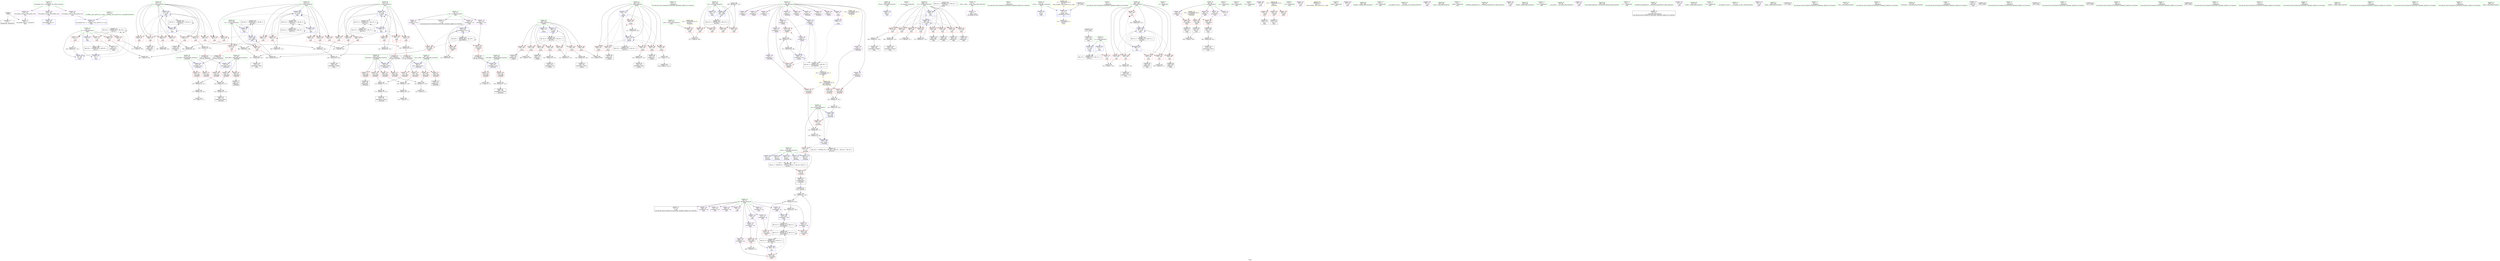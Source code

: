 digraph "SVFG" {
	label="SVFG";

	Node0x55ce5a3741d0 [shape=record,color=grey,label="{NodeID: 0\nNullPtr}"];
	Node0x55ce5a3741d0 -> Node0x55ce5a38e4c0[style=solid];
	Node0x55ce5a3741d0 -> Node0x55ce5a39ad70[style=solid];
	Node0x55ce5a3bf500 [shape=record,color=black,label="{NodeID: 443\nMR_39V_2 = PHI(MR_39V_4, MR_39V_1, )\npts\{268 \}\n}"];
	Node0x55ce5a3bf500 -> Node0x55ce5a39c600[style=dashed];
	Node0x55ce5a3a0ff0 [shape=record,color=grey,label="{NodeID: 360\n426 = Binary(424, 425, )\n|{<s0>13}}"];
	Node0x55ce5a3a0ff0:s0 -> Node0x55ce5a3dad90[style=solid,color=red];
	Node0x55ce5a39bde0 [shape=record,color=blue,label="{NodeID: 277\n189\<--252\ni\<--inc21\n_Z4initv\n}"];
	Node0x55ce5a39bde0 -> Node0x55ce5a3b9100[style=dashed];
	Node0x55ce5a38faa0 [shape=record,color=red,label="{NodeID: 194\n212\<--191\n\<--j\n_Z4initv\n}"];
	Node0x55ce5a38faa0 -> Node0x55ce5a396d70[style=solid];
	Node0x55ce5a38cba0 [shape=record,color=black,label="{NodeID: 111\n478\<--477\nidxprom82\<--\nmain\n}"];
	Node0x55ce5a38ac60 [shape=record,color=green,label="{NodeID: 28\n371\<--1\n\<--dummyObj\nCan only get source location for instruction, argument, global var or function.}"];
	Node0x55ce5a395e70 [shape=record,color=grey,label="{NodeID: 388\n488 = Binary(487, 118, )\n}"];
	Node0x55ce5a395e70 -> Node0x55ce5a39cef0[style=solid];
	Node0x55ce5a391160 [shape=record,color=red,label="{NodeID: 222\n375\<--271\n\<--j\nmain\n}"];
	Node0x55ce5a391160 -> Node0x55ce5a396ef0[style=solid];
	Node0x55ce5a392c10 [shape=record,color=purple,label="{NodeID: 139\n204\<--27\narrayidx1\<--C\n_Z4initv\n}"];
	Node0x55ce5a392c10 -> Node0x55ce5a39baa0[style=solid];
	Node0x55ce5a38d670 [shape=record,color=green,label="{NodeID: 56\n259\<--260\nretval\<--retval_field_insensitive\nmain\n}"];
	Node0x55ce5a38d670 -> Node0x55ce5a39beb0[style=solid];
	Node0x55ce5a39a700 [shape=record,color=red,label="{NodeID: 250\n467\<--466\n\<--arrayidx77\nmain\n}"];
	Node0x55ce5a39a700 -> Node0x55ce5a395cf0[style=solid];
	Node0x55ce5a394360 [shape=record,color=red,label="{NodeID: 167\n145\<--97\n\<--holes.addr\n_Z4calciiiii\n}"];
	Node0x55ce5a394360 -> Node0x55ce5a38e990[style=solid];
	Node0x55ce5a38ef40 [shape=record,color=black,label="{NodeID: 84\n202\<--201\nidxprom\<--\n_Z4initv\n}"];
	Node0x55ce5a376c50 [shape=record,color=green,label="{NodeID: 1\n7\<--1\n__dso_handle\<--dummyObj\nGlob }"];
	Node0x55ce5a3bfa00 [shape=record,color=black,label="{NodeID: 444\nMR_41V_2 = PHI(MR_41V_4, MR_41V_1, )\npts\{270 \}\n}"];
	Node0x55ce5a3bfa00 -> Node0x55ce5a39c6d0[style=dashed];
	Node0x55ce5a3a1170 [shape=record,color=grey,label="{NodeID: 361\n224 = Binary(223, 118, )\n}"];
	Node0x55ce5a3a1170 -> Node0x55ce5a38f0e0[style=solid];
	Node0x55ce5a39beb0 [shape=record,color=blue,label="{NodeID: 278\n259\<--12\nretval\<--\nmain\n}"];
	Node0x55ce5a38fb70 [shape=record,color=red,label="{NodeID: 195\n223\<--191\n\<--j\n_Z4initv\n}"];
	Node0x55ce5a38fb70 -> Node0x55ce5a3a1170[style=solid];
	Node0x55ce5a38cc70 [shape=record,color=purple,label="{NodeID: 112\n60\<--4\n\<--_ZStL8__ioinit\n__cxx_global_var_init\n}"];
	Node0x55ce5a38ad30 [shape=record,color=green,label="{NodeID: 29\n4\<--6\n_ZStL8__ioinit\<--_ZStL8__ioinit_field_insensitive\nGlob }"];
	Node0x55ce5a38ad30 -> Node0x55ce5a38cc70[style=solid];
	Node0x55ce5a395ff0 [shape=record,color=grey,label="{NodeID: 389\n461 = Binary(460, 118, )\n}"];
	Node0x55ce5a395ff0 -> Node0x55ce5a39cc80[style=solid];
	Node0x55ce5a391230 [shape=record,color=red,label="{NodeID: 223\n382\<--271\n\<--j\nmain\n}"];
	Node0x55ce5a391230 -> Node0x55ce5a38c450[style=solid];
	Node0x55ce5a392ce0 [shape=record,color=purple,label="{NodeID: 140\n222\<--27\narrayidx7\<--C\n_Z4initv\n}"];
	Node0x55ce5a38d740 [shape=record,color=green,label="{NodeID: 57\n261\<--262\nntest\<--ntest_field_insensitive\nmain\n}"];
	Node0x55ce5a38d740 -> Node0x55ce5a390050[style=solid];
	Node0x55ce5a39a7d0 [shape=record,color=red,label="{NodeID: 251\n481\<--480\n\<--arrayidx83\nmain\n}"];
	Node0x55ce5a394430 [shape=record,color=red,label="{NodeID: 168\n153\<--97\n\<--holes.addr\n_Z4calciiiii\n}"];
	Node0x55ce5a394430 -> Node0x55ce5a3a1470[style=solid];
	Node0x55ce5a38f010 [shape=record,color=black,label="{NodeID: 85\n221\<--220\nidxprom6\<--sub\n_Z4initv\n}"];
	Node0x55ce5a376d60 [shape=record,color=green,label="{NodeID: 2\n9\<--1\n\<--dummyObj\nCan only get source location for instruction, argument, global var or function.}"];
	Node0x55ce5a3bff00 [shape=record,color=black,label="{NodeID: 445\nMR_43V_2 = PHI(MR_43V_3, MR_43V_1, )\npts\{272 \}\n}"];
	Node0x55ce5a3bff00 -> Node0x55ce5a39c7a0[style=dashed];
	Node0x55ce5a3bff00 -> Node0x55ce5a3bff00[style=dashed];
	Node0x55ce5a3a12f0 [shape=record,color=grey,label="{NodeID: 362\n168 = Binary(167, 118, )\n}"];
	Node0x55ce5a3a12f0 -> Node0x55ce5a38ecd0[style=solid];
	Node0x55ce5a39bf80 [shape=record,color=blue,label="{NodeID: 279\n263\<--118\ntest\<--\nmain\n}"];
	Node0x55ce5a39bf80 -> Node0x55ce5a3beb00[style=dashed];
	Node0x55ce5a38fc40 [shape=record,color=red,label="{NodeID: 196\n232\<--191\n\<--j\n_Z4initv\n}"];
	Node0x55ce5a38fc40 -> Node0x55ce5a38f280[style=solid];
	Node0x55ce5a38cd40 [shape=record,color=purple,label="{NodeID: 113\n353\<--16\narrayidx20\<--cnt\nmain\n}"];
	Node0x55ce5a38cd40 -> Node0x55ce5a39a2f0[style=solid];
	Node0x55ce5a38cd40 -> Node0x55ce5a39c390[style=solid];
	Node0x55ce5a38ae00 [shape=record,color=green,label="{NodeID: 30\n8\<--10\n_ZL2pi\<--_ZL2pi_field_insensitive\nGlob }"];
	Node0x55ce5a38ae00 -> Node0x55ce5a39a8a0[style=solid];
	Node0x55ce5a38ae00 -> Node0x55ce5a39ae70[style=solid];
	Node0x55ce5a396170 [shape=record,color=grey,label="{NodeID: 390\n393 = Binary(391, 392, )\n}"];
	Node0x55ce5a396170 -> Node0x55ce5a3974f0[style=solid];
	Node0x55ce5a391300 [shape=record,color=red,label="{NodeID: 224\n391\<--271\n\<--j\nmain\n}"];
	Node0x55ce5a391300 -> Node0x55ce5a396170[style=solid];
	Node0x55ce5a392db0 [shape=record,color=purple,label="{NodeID: 141\n226\<--27\narrayidx10\<--C\n_Z4initv\n}"];
	Node0x55ce5a392db0 -> Node0x55ce5a38feb0[style=solid];
	Node0x55ce5a38d810 [shape=record,color=green,label="{NodeID: 58\n263\<--264\ntest\<--test_field_insensitive\nmain\n}"];
	Node0x55ce5a38d810 -> Node0x55ce5a390120[style=solid];
	Node0x55ce5a38d810 -> Node0x55ce5a3901f0[style=solid];
	Node0x55ce5a38d810 -> Node0x55ce5a3902c0[style=solid];
	Node0x55ce5a38d810 -> Node0x55ce5a390390[style=solid];
	Node0x55ce5a38d810 -> Node0x55ce5a39bf80[style=solid];
	Node0x55ce5a38d810 -> Node0x55ce5a39cef0[style=solid];
	Node0x55ce5a39a8a0 [shape=record,color=blue,label="{NodeID: 252\n8\<--9\n_ZL2pi\<--\nGlob }"];
	Node0x55ce5a394500 [shape=record,color=red,label="{NodeID: 169\n127\<--99\n\<--hole_c.addr\n_Z4calciiiii\n}"];
	Node0x55ce5a394500 -> Node0x55ce5a395b70[style=solid];
	Node0x55ce5a38f0e0 [shape=record,color=black,label="{NodeID: 86\n225\<--224\nidxprom9\<--sub8\n_Z4initv\n}"];
	Node0x55ce5a363a90 [shape=record,color=green,label="{NodeID: 3\n12\<--1\n\<--dummyObj\nCan only get source location for instruction, argument, global var or function.}"];
	Node0x55ce5a3c0400 [shape=record,color=black,label="{NodeID: 446\nMR_45V_2 = PHI(MR_45V_3, MR_45V_1, )\npts\{274 \}\n}"];
	Node0x55ce5a3c0400 -> Node0x55ce5a3bd200[style=dashed];
	Node0x55ce5a3c0400 -> Node0x55ce5a3c0400[style=dashed];
	Node0x55ce5a3a1470 [shape=record,color=grey,label="{NodeID: 363\n154 = Binary(152, 153, )\n}"];
	Node0x55ce5a3a1470 -> Node0x55ce5a3a15f0[style=solid];
	Node0x55ce5a39c050 [shape=record,color=blue,label="{NodeID: 280\n11\<--316\nn\<--conv\nmain\n}"];
	Node0x55ce5a39c050 -> Node0x55ce5a393b40[style=dashed];
	Node0x55ce5a39c050 -> Node0x55ce5a3be100[style=dashed];
	Node0x55ce5a38fd10 [shape=record,color=red,label="{NodeID: 197\n241\<--191\n\<--j\n_Z4initv\n}"];
	Node0x55ce5a38fd10 -> Node0x55ce5a38f420[style=solid];
	Node0x55ce5a38ce10 [shape=record,color=purple,label="{NodeID: 114\n431\<--16\narrayidx57\<--cnt\nmain\n}"];
	Node0x55ce5a38ce10 -> Node0x55ce5a39a630[style=solid];
	Node0x55ce5a38af00 [shape=record,color=green,label="{NodeID: 31\n11\<--13\nn\<--n_field_insensitive\nGlob }"];
	Node0x55ce5a38af00 -> Node0x55ce5a393b40[style=solid];
	Node0x55ce5a38af00 -> Node0x55ce5a39a970[style=solid];
	Node0x55ce5a38af00 -> Node0x55ce5a39c050[style=solid];
	Node0x55ce5a3962f0 [shape=record,color=grey,label="{NodeID: 391\n456 = Binary(455, 118, )\n}"];
	Node0x55ce5a3962f0 -> Node0x55ce5a39cbb0[style=solid];
	Node0x55ce5a3913d0 [shape=record,color=red,label="{NodeID: 225\n407\<--271\n\<--j\nmain\n}"];
	Node0x55ce5a3913d0 -> Node0x55ce5a3a2070[style=solid];
	Node0x55ce5a392e80 [shape=record,color=purple,label="{NodeID: 142\n231\<--27\narrayidx13\<--C\n_Z4initv\n}"];
	Node0x55ce5a38d8e0 [shape=record,color=green,label="{NodeID: 59\n265\<--266\ni\<--i_field_insensitive\nmain\n}"];
	Node0x55ce5a38d8e0 -> Node0x55ce5a390460[style=solid];
	Node0x55ce5a38d8e0 -> Node0x55ce5a390530[style=solid];
	Node0x55ce5a38d8e0 -> Node0x55ce5a390600[style=solid];
	Node0x55ce5a38d8e0 -> Node0x55ce5a3906d0[style=solid];
	Node0x55ce5a38d8e0 -> Node0x55ce5a3907a0[style=solid];
	Node0x55ce5a38d8e0 -> Node0x55ce5a390870[style=solid];
	Node0x55ce5a38d8e0 -> Node0x55ce5a39c1f0[style=solid];
	Node0x55ce5a38d8e0 -> Node0x55ce5a39c460[style=solid];
	Node0x55ce5a39a970 [shape=record,color=blue,label="{NodeID: 253\n11\<--12\nn\<--\nGlob }"];
	Node0x55ce5a39a970 -> Node0x55ce5a3be100[style=dashed];
	Node0x55ce5a3945d0 [shape=record,color=red,label="{NodeID: 170\n137\<--99\n\<--hole_c.addr\n_Z4calciiiii\n}"];
	Node0x55ce5a3945d0 -> Node0x55ce5a3a00f0[style=solid];
	Node0x55ce5a38f1b0 [shape=record,color=black,label="{NodeID: 87\n230\<--229\nidxprom12\<--sub11\n_Z4initv\n}"];
	Node0x55ce5a37a4c0 [shape=record,color=green,label="{NodeID: 4\n30\<--1\n.str\<--dummyObj\nGlob }"];
	Node0x55ce5a3c0900 [shape=record,color=black,label="{NodeID: 447\nMR_47V_2 = PHI(MR_47V_3, MR_47V_1, )\npts\{276 \}\n}"];
	Node0x55ce5a3c0900 -> Node0x55ce5a3bd700[style=dashed];
	Node0x55ce5a3c0900 -> Node0x55ce5a3c0900[style=dashed];
	Node0x55ce5a3a15f0 [shape=record,color=grey,label="{NodeID: 364\n155 = Binary(154, 118, )\n}"];
	Node0x55ce5a3a15f0 -> Node0x55ce5a38eb30[style=solid];
	Node0x55ce5a39c120 [shape=record,color=blue,label="{NodeID: 281\n14\<--12\nm\<--\nmain\n}"];
	Node0x55ce5a39c120 -> Node0x55ce5a3b4c00[style=dashed];
	Node0x55ce5a38fde0 [shape=record,color=red,label="{NodeID: 198\n246\<--191\n\<--j\n_Z4initv\n}"];
	Node0x55ce5a38fde0 -> Node0x55ce5a3a24f0[style=solid];
	Node0x55ce5a38cee0 [shape=record,color=purple,label="{NodeID: 115\n466\<--16\narrayidx77\<--cnt\nmain\n}"];
	Node0x55ce5a38cee0 -> Node0x55ce5a39a700[style=solid];
	Node0x55ce5a38b000 [shape=record,color=green,label="{NodeID: 32\n14\<--15\nm\<--m_field_insensitive\nGlob }"];
	Node0x55ce5a38b000 -> Node0x55ce5a393c10[style=solid];
	Node0x55ce5a38b000 -> Node0x55ce5a393ce0[style=solid];
	Node0x55ce5a38b000 -> Node0x55ce5a393db0[style=solid];
	Node0x55ce5a38b000 -> Node0x55ce5a393e80[style=solid];
	Node0x55ce5a38b000 -> Node0x55ce5a39aa70[style=solid];
	Node0x55ce5a38b000 -> Node0x55ce5a39c120[style=solid];
	Node0x55ce5a38b000 -> Node0x55ce5a39c2c0[style=solid];
	Node0x55ce5a3c4080 [shape=record,color=yellow,style=double,label="{NodeID: 475\n53V_1 = ENCHI(MR_53V_0)\npts\{260000 \}\nFun[main]}"];
	Node0x55ce5a3c4080 -> Node0x55ce5a39a080[style=dashed];
	Node0x55ce5a3c4080 -> Node0x55ce5a39a150[style=dashed];
	Node0x55ce5a3c4080 -> Node0x55ce5a39a220[style=dashed];
	Node0x55ce5a396470 [shape=record,color=grey,label="{NodeID: 392\n451 = Binary(450, 118, )\n}"];
	Node0x55ce5a396470 -> Node0x55ce5a39cae0[style=solid];
	Node0x55ce5a3914a0 [shape=record,color=red,label="{NodeID: 226\n418\<--271\n\<--j\nmain\n}"];
	Node0x55ce5a3914a0 -> Node0x55ce5a38c790[style=solid];
	Node0x55ce5a392f50 [shape=record,color=purple,label="{NodeID: 143\n234\<--27\narrayidx15\<--C\n_Z4initv\n}"];
	Node0x55ce5a392f50 -> Node0x55ce5a38ff80[style=solid];
	Node0x55ce5a38d9b0 [shape=record,color=green,label="{NodeID: 60\n267\<--268\nacc\<--acc_field_insensitive\nmain\n}"];
	Node0x55ce5a38d9b0 -> Node0x55ce5a390940[style=solid];
	Node0x55ce5a38d9b0 -> Node0x55ce5a390a10[style=solid];
	Node0x55ce5a38d9b0 -> Node0x55ce5a39c600[style=solid];
	Node0x55ce5a38d9b0 -> Node0x55ce5a39cd50[style=solid];
	Node0x55ce5a39aa70 [shape=record,color=blue,label="{NodeID: 254\n14\<--12\nm\<--\nGlob }"];
	Node0x55ce5a39aa70 -> Node0x55ce5a3be600[style=dashed];
	Node0x55ce5a3946a0 [shape=record,color=red,label="{NodeID: 171\n148\<--99\n\<--hole_c.addr\n_Z4calciiiii\n}"];
	Node0x55ce5a3946a0 -> Node0x55ce5a38ea60[style=solid];
	Node0x55ce5a38f280 [shape=record,color=black,label="{NodeID: 88\n233\<--232\nidxprom14\<--\n_Z4initv\n}"];
	Node0x55ce5a3743e0 [shape=record,color=green,label="{NodeID: 5\n32\<--1\n.str.2\<--dummyObj\nGlob }"];
	Node0x55ce5a3c0e00 [shape=record,color=black,label="{NodeID: 448\nMR_49V_2 = PHI(MR_49V_3, MR_49V_1, )\npts\{180000 \}\n}"];
	Node0x55ce5a3c0e00 -> Node0x55ce5a39a2f0[style=dashed];
	Node0x55ce5a3c0e00 -> Node0x55ce5a39a630[style=dashed];
	Node0x55ce5a3c0e00 -> Node0x55ce5a39a700[style=dashed];
	Node0x55ce5a3c0e00 -> Node0x55ce5a39c390[style=dashed];
	Node0x55ce5a3c0e00 -> Node0x55ce5a3c0e00[style=dashed];
	Node0x55ce5a3a1770 [shape=record,color=grey,label="{NodeID: 365\n229 = Binary(228, 118, )\n}"];
	Node0x55ce5a3a1770 -> Node0x55ce5a38f1b0[style=solid];
	Node0x55ce5a39c1f0 [shape=record,color=blue,label="{NodeID: 282\n265\<--12\ni\<--\nmain\n}"];
	Node0x55ce5a39c1f0 -> Node0x55ce5a390460[style=dashed];
	Node0x55ce5a39c1f0 -> Node0x55ce5a390530[style=dashed];
	Node0x55ce5a39c1f0 -> Node0x55ce5a390600[style=dashed];
	Node0x55ce5a39c1f0 -> Node0x55ce5a3906d0[style=dashed];
	Node0x55ce5a39c1f0 -> Node0x55ce5a3907a0[style=dashed];
	Node0x55ce5a39c1f0 -> Node0x55ce5a390870[style=dashed];
	Node0x55ce5a39c1f0 -> Node0x55ce5a39c460[style=dashed];
	Node0x55ce5a39c1f0 -> Node0x55ce5a3bf000[style=dashed];
	Node0x55ce5a38feb0 [shape=record,color=red,label="{NodeID: 199\n227\<--226\n\<--arrayidx10\n_Z4initv\n}"];
	Node0x55ce5a38feb0 -> Node0x55ce5a3a18f0[style=solid];
	Node0x55ce5a391960 [shape=record,color=purple,label="{NodeID: 116\n364\<--19\n\<--dp\nmain\n}"];
	Node0x55ce5a391960 -> Node0x55ce5a39c530[style=solid];
	Node0x55ce5a38b100 [shape=record,color=green,label="{NodeID: 33\n16\<--18\ncnt\<--cnt_field_insensitive\nGlob }"];
	Node0x55ce5a38b100 -> Node0x55ce5a38e690[style=solid];
	Node0x55ce5a38b100 -> Node0x55ce5a38cd40[style=solid];
	Node0x55ce5a38b100 -> Node0x55ce5a38ce10[style=solid];
	Node0x55ce5a38b100 -> Node0x55ce5a38cee0[style=solid];
	Node0x55ce5a3c4160 [shape=record,color=yellow,style=double,label="{NodeID: 476\n18V_1 = ENCHI(MR_18V_0)\npts\{290000 \}\nFun[main]|{<s0>6}}"];
	Node0x55ce5a3c4160:s0 -> Node0x55ce5a39b900[style=dashed,color=red];
	Node0x55ce5a3965f0 [shape=record,color=grey,label="{NodeID: 393\n404 = Binary(403, 118, )\n}"];
	Node0x55ce5a3965f0 -> Node0x55ce5a38c520[style=solid];
	Node0x55ce5a391570 [shape=record,color=red,label="{NodeID: 227\n422\<--271\n\<--j\nmain\n}"];
	Node0x55ce5a391570 -> Node0x55ce5a3a0870[style=solid];
	Node0x55ce5a393020 [shape=record,color=purple,label="{NodeID: 144\n240\<--27\narrayidx17\<--C\n_Z4initv\n}"];
	Node0x55ce5a38da80 [shape=record,color=green,label="{NodeID: 61\n269\<--270\ni23\<--i23_field_insensitive\nmain\n}"];
	Node0x55ce5a38da80 -> Node0x55ce5a390ae0[style=solid];
	Node0x55ce5a38da80 -> Node0x55ce5a390bb0[style=solid];
	Node0x55ce5a38da80 -> Node0x55ce5a390c80[style=solid];
	Node0x55ce5a38da80 -> Node0x55ce5a390d50[style=solid];
	Node0x55ce5a38da80 -> Node0x55ce5a390e20[style=solid];
	Node0x55ce5a38da80 -> Node0x55ce5a390ef0[style=solid];
	Node0x55ce5a38da80 -> Node0x55ce5a390fc0[style=solid];
	Node0x55ce5a38da80 -> Node0x55ce5a391090[style=solid];
	Node0x55ce5a38da80 -> Node0x55ce5a39c6d0[style=solid];
	Node0x55ce5a38da80 -> Node0x55ce5a39ce20[style=solid];
	Node0x55ce5a3b8700 [shape=record,color=black,label="{NodeID: 421\nMR_4V_3 = PHI(MR_4V_7, MR_4V_5, MR_4V_2, MR_4V_6, MR_4V_4, )\npts\{96 \}\n}"];
	Node0x55ce5a3b8700 -> Node0x55ce5a3941c0[style=dashed];
	Node0x55ce5a39ab70 [shape=record,color=blue,label="{NodeID: 255\n518\<--50\nllvm.global_ctors_0\<--\nGlob }"];
	Node0x55ce5a394770 [shape=record,color=red,label="{NodeID: 172\n171\<--99\n\<--hole_c.addr\n_Z4calciiiii\n}"];
	Node0x55ce5a394770 -> Node0x55ce5a3a30f0[style=solid];
	Node0x55ce5a38f350 [shape=record,color=black,label="{NodeID: 89\n239\<--238\nidxprom16\<--\n_Z4initv\n}"];
	Node0x55ce5a3730b0 [shape=record,color=green,label="{NodeID: 6\n34\<--1\nstdin\<--dummyObj\nGlob }"];
	Node0x55ce5a3c1300 [shape=record,color=black,label="{NodeID: 449\nMR_51V_2 = PHI(MR_51V_4, MR_51V_1, )\npts\{230000 \}\n}"];
	Node0x55ce5a3c1300 -> Node0x55ce5a39c530[style=dashed];
	Node0x55ce5a3a18f0 [shape=record,color=grey,label="{NodeID: 366\n236 = Binary(227, 235, )\n}"];
	Node0x55ce5a3a18f0 -> Node0x55ce5a3a1d70[style=solid];
	Node0x55ce5a39c2c0 [shape=record,color=blue,label="{NodeID: 283\n14\<--342\nm\<--inc\nmain\n}"];
	Node0x55ce5a39c2c0 -> Node0x55ce5a3b4c00[style=dashed];
	Node0x55ce5a38ff80 [shape=record,color=red,label="{NodeID: 200\n235\<--234\n\<--arrayidx15\n_Z4initv\n}"];
	Node0x55ce5a38ff80 -> Node0x55ce5a3a18f0[style=solid];
	Node0x55ce5a391a30 [shape=record,color=purple,label="{NodeID: 117\n381\<--19\narrayidx31\<--dp\nmain\n}"];
	Node0x55ce5a38b200 [shape=record,color=green,label="{NodeID: 34\n19\<--23\ndp\<--dp_field_insensitive\nGlob }"];
	Node0x55ce5a38b200 -> Node0x55ce5a38e790[style=solid];
	Node0x55ce5a38b200 -> Node0x55ce5a391960[style=solid];
	Node0x55ce5a38b200 -> Node0x55ce5a391a30[style=solid];
	Node0x55ce5a38b200 -> Node0x55ce5a391b00[style=solid];
	Node0x55ce5a38b200 -> Node0x55ce5a391bd0[style=solid];
	Node0x55ce5a38b200 -> Node0x55ce5a391ca0[style=solid];
	Node0x55ce5a38b200 -> Node0x55ce5a391d70[style=solid];
	Node0x55ce5a38b200 -> Node0x55ce5a391e40[style=solid];
	Node0x55ce5a38b200 -> Node0x55ce5a391f10[style=solid];
	Node0x55ce5a38b200 -> Node0x55ce5a391fe0[style=solid];
	Node0x55ce5a38b200 -> Node0x55ce5a3920b0[style=solid];
	Node0x55ce5a38b200 -> Node0x55ce5a392180[style=solid];
	Node0x55ce5a396770 [shape=record,color=grey,label="{NodeID: 394\n198 = cmp(197, 199, )\n}"];
	Node0x55ce5a391640 [shape=record,color=red,label="{NodeID: 228\n441\<--271\n\<--j\nmain\n}"];
	Node0x55ce5a391640 -> Node0x55ce5a3a21f0[style=solid];
	Node0x55ce5a3930f0 [shape=record,color=purple,label="{NodeID: 145\n243\<--27\narrayidx19\<--C\n_Z4initv\n}"];
	Node0x55ce5a3930f0 -> Node0x55ce5a39bc40[style=solid];
	Node0x55ce5a38db50 [shape=record,color=green,label="{NodeID: 62\n271\<--272\nj\<--j_field_insensitive\nmain\n}"];
	Node0x55ce5a38db50 -> Node0x55ce5a391160[style=solid];
	Node0x55ce5a38db50 -> Node0x55ce5a391230[style=solid];
	Node0x55ce5a38db50 -> Node0x55ce5a391300[style=solid];
	Node0x55ce5a38db50 -> Node0x55ce5a3913d0[style=solid];
	Node0x55ce5a38db50 -> Node0x55ce5a3914a0[style=solid];
	Node0x55ce5a38db50 -> Node0x55ce5a391570[style=solid];
	Node0x55ce5a38db50 -> Node0x55ce5a391640[style=solid];
	Node0x55ce5a38db50 -> Node0x55ce5a391710[style=solid];
	Node0x55ce5a38db50 -> Node0x55ce5a39c7a0[style=solid];
	Node0x55ce5a38db50 -> Node0x55ce5a39cc80[style=solid];
	Node0x55ce5a3b8c00 [shape=record,color=black,label="{NodeID: 422\nMR_16V_2 = PHI(MR_16V_4, MR_16V_1, MR_16V_1, MR_16V_1, MR_16V_1, )\npts\{108 \}\n}"];
	Node0x55ce5a39ac70 [shape=record,color=blue,label="{NodeID: 256\n519\<--51\nllvm.global_ctors_1\<--_GLOBAL__sub_I_g201513_0_1.cpp\nGlob }"];
	Node0x55ce5a394840 [shape=record,color=red,label="{NodeID: 173\n114\<--101\n\<--sum.addr\n_Z4calciiiii\n}"];
	Node0x55ce5a394840 -> Node0x55ce5a3a3270[style=solid];
	Node0x55ce5a38f420 [shape=record,color=black,label="{NodeID: 90\n242\<--241\nidxprom18\<--\n_Z4initv\n}"];
	Node0x55ce5a37b770 [shape=record,color=green,label="{NodeID: 7\n35\<--1\n.str.3\<--dummyObj\nGlob }"];
	Node0x55ce5a3a1a70 [shape=record,color=grey,label="{NodeID: 367\n334 = Binary(333, 118, )\n}"];
	Node0x55ce5a3a1a70 -> Node0x55ce5a38bf70[style=solid];
	Node0x55ce5a39c390 [shape=record,color=blue,label="{NodeID: 284\n353\<--355\narrayidx20\<--inc21\nmain\n}"];
	Node0x55ce5a39c390 -> Node0x55ce5a39a2f0[style=dashed];
	Node0x55ce5a39c390 -> Node0x55ce5a39a630[style=dashed];
	Node0x55ce5a39c390 -> Node0x55ce5a39a700[style=dashed];
	Node0x55ce5a39c390 -> Node0x55ce5a39c390[style=dashed];
	Node0x55ce5a39c390 -> Node0x55ce5a3c0e00[style=dashed];
	Node0x55ce5a390050 [shape=record,color=red,label="{NodeID: 201\n296\<--261\n\<--ntest\nmain\n}"];
	Node0x55ce5a390050 -> Node0x55ce5a396bf0[style=solid];
	Node0x55ce5a391b00 [shape=record,color=purple,label="{NodeID: 118\n384\<--19\narrayidx33\<--dp\nmain\n}"];
	Node0x55ce5a391b00 -> Node0x55ce5a39a3c0[style=solid];
	Node0x55ce5a38b300 [shape=record,color=green,label="{NodeID: 35\n24\<--26\ns\<--s_field_insensitive\nGlob }"];
	Node0x55ce5a38b300 -> Node0x55ce5a392250[style=solid];
	Node0x55ce5a38b300 -> Node0x55ce5a392320[style=solid];
	Node0x55ce5a38b300 -> Node0x55ce5a3923f0[style=solid];
	Node0x55ce5a38b300 -> Node0x55ce5a3924c0[style=solid];
	Node0x55ce5a3c4350 [shape=record,color=yellow,style=double,label="{NodeID: 478\n2V_1 = ENCHI(MR_2V_0)\npts\{10 \}\nFun[_GLOBAL__sub_I_g201513_0_1.cpp]|{<s0>16}}"];
	Node0x55ce5a3c4350:s0 -> Node0x55ce5a39ae70[style=dashed,color=red];
	Node0x55ce5a3968f0 [shape=record,color=grey,label="{NodeID: 395\n141 = cmp(140, 12, )\n}"];
	Node0x55ce5a391710 [shape=record,color=red,label="{NodeID: 229\n460\<--271\n\<--j\nmain\n}"];
	Node0x55ce5a391710 -> Node0x55ce5a395ff0[style=solid];
	Node0x55ce5a3931c0 [shape=record,color=purple,label="{NodeID: 146\n279\<--30\n\<--.str\nmain\n}"];
	Node0x55ce5a38dc20 [shape=record,color=green,label="{NodeID: 63\n273\<--274\nk\<--k_field_insensitive\nmain\n}"];
	Node0x55ce5a38dc20 -> Node0x55ce5a3917e0[style=solid];
	Node0x55ce5a38dc20 -> Node0x55ce5a3997d0[style=solid];
	Node0x55ce5a38dc20 -> Node0x55ce5a399860[style=solid];
	Node0x55ce5a38dc20 -> Node0x55ce5a399930[style=solid];
	Node0x55ce5a38dc20 -> Node0x55ce5a399a00[style=solid];
	Node0x55ce5a38dc20 -> Node0x55ce5a399ad0[style=solid];
	Node0x55ce5a38dc20 -> Node0x55ce5a39c870[style=solid];
	Node0x55ce5a38dc20 -> Node0x55ce5a39cbb0[style=solid];
	Node0x55ce5a3b9100 [shape=record,color=black,label="{NodeID: 423\nMR_20V_3 = PHI(MR_20V_4, MR_20V_2, )\npts\{190 \}\n}"];
	Node0x55ce5a3b9100 -> Node0x55ce5a3952d0[style=dashed];
	Node0x55ce5a3b9100 -> Node0x55ce5a3953a0[style=dashed];
	Node0x55ce5a3b9100 -> Node0x55ce5a395470[style=dashed];
	Node0x55ce5a3b9100 -> Node0x55ce5a395540[style=dashed];
	Node0x55ce5a3b9100 -> Node0x55ce5a395610[style=dashed];
	Node0x55ce5a3b9100 -> Node0x55ce5a3956e0[style=dashed];
	Node0x55ce5a3b9100 -> Node0x55ce5a38f900[style=dashed];
	Node0x55ce5a3b9100 -> Node0x55ce5a39bde0[style=dashed];
	Node0x55ce5a39ad70 [shape=record,color=blue, style = dotted,label="{NodeID: 257\n520\<--3\nllvm.global_ctors_2\<--dummyVal\nGlob }"];
	Node0x55ce5a394910 [shape=record,color=red,label="{NodeID: 174\n152\<--101\n\<--sum.addr\n_Z4calciiiii\n}"];
	Node0x55ce5a394910 -> Node0x55ce5a3a1470[style=solid];
	Node0x55ce5a38f4f0 [shape=record,color=black,label="{NodeID: 91\n281\<--278\ncall\<--\nmain\n}"];
	Node0x55ce5a37a340 [shape=record,color=green,label="{NodeID: 8\n37\<--1\n.str.4\<--dummyObj\nGlob }"];
	Node0x55ce5a3a1bf0 [shape=record,color=grey,label="{NodeID: 368\n359 = Binary(358, 118, )\n}"];
	Node0x55ce5a3a1bf0 -> Node0x55ce5a39c460[style=solid];
	Node0x55ce5a39c460 [shape=record,color=blue,label="{NodeID: 285\n265\<--359\ni\<--inc22\nmain\n}"];
	Node0x55ce5a39c460 -> Node0x55ce5a390460[style=dashed];
	Node0x55ce5a39c460 -> Node0x55ce5a390530[style=dashed];
	Node0x55ce5a39c460 -> Node0x55ce5a390600[style=dashed];
	Node0x55ce5a39c460 -> Node0x55ce5a3906d0[style=dashed];
	Node0x55ce5a39c460 -> Node0x55ce5a3907a0[style=dashed];
	Node0x55ce5a39c460 -> Node0x55ce5a390870[style=dashed];
	Node0x55ce5a39c460 -> Node0x55ce5a39c460[style=dashed];
	Node0x55ce5a39c460 -> Node0x55ce5a3bf000[style=dashed];
	Node0x55ce5a390120 [shape=record,color=red,label="{NodeID: 202\n295\<--263\n\<--test\nmain\n}"];
	Node0x55ce5a390120 -> Node0x55ce5a396bf0[style=solid];
	Node0x55ce5a391bd0 [shape=record,color=purple,label="{NodeID: 119\n406\<--19\narrayidx45\<--dp\nmain\n}"];
	Node0x55ce5a38b400 [shape=record,color=green,label="{NodeID: 36\n27\<--29\nC\<--C_field_insensitive\nGlob }"];
	Node0x55ce5a38b400 -> Node0x55ce5a392590[style=solid];
	Node0x55ce5a38b400 -> Node0x55ce5a392660[style=solid];
	Node0x55ce5a38b400 -> Node0x55ce5a392730[style=solid];
	Node0x55ce5a38b400 -> Node0x55ce5a392800[style=solid];
	Node0x55ce5a38b400 -> Node0x55ce5a3928d0[style=solid];
	Node0x55ce5a38b400 -> Node0x55ce5a3929a0[style=solid];
	Node0x55ce5a38b400 -> Node0x55ce5a392a70[style=solid];
	Node0x55ce5a38b400 -> Node0x55ce5a392b40[style=solid];
	Node0x55ce5a38b400 -> Node0x55ce5a392c10[style=solid];
	Node0x55ce5a38b400 -> Node0x55ce5a392ce0[style=solid];
	Node0x55ce5a38b400 -> Node0x55ce5a392db0[style=solid];
	Node0x55ce5a38b400 -> Node0x55ce5a392e80[style=solid];
	Node0x55ce5a38b400 -> Node0x55ce5a392f50[style=solid];
	Node0x55ce5a38b400 -> Node0x55ce5a393020[style=solid];
	Node0x55ce5a38b400 -> Node0x55ce5a3930f0[style=solid];
	Node0x55ce5a396a70 [shape=record,color=grey,label="{NodeID: 396\n210 = cmp(208, 209, )\n}"];
	Node0x55ce5a3917e0 [shape=record,color=red,label="{NodeID: 230\n392\<--273\n\<--k\nmain\n}"];
	Node0x55ce5a3917e0 -> Node0x55ce5a396170[style=solid];
	Node0x55ce5a393290 [shape=record,color=purple,label="{NodeID: 147\n280\<--32\n\<--.str.2\nmain\n}"];
	Node0x55ce5a38dcf0 [shape=record,color=green,label="{NodeID: 64\n275\<--276\np\<--p_field_insensitive\nmain\n}"];
	Node0x55ce5a38dcf0 -> Node0x55ce5a399ba0[style=solid];
	Node0x55ce5a38dcf0 -> Node0x55ce5a399c70[style=solid];
	Node0x55ce5a38dcf0 -> Node0x55ce5a399d40[style=solid];
	Node0x55ce5a38dcf0 -> Node0x55ce5a399e10[style=solid];
	Node0x55ce5a38dcf0 -> Node0x55ce5a399ee0[style=solid];
	Node0x55ce5a38dcf0 -> Node0x55ce5a399fb0[style=solid];
	Node0x55ce5a38dcf0 -> Node0x55ce5a39c940[style=solid];
	Node0x55ce5a38dcf0 -> Node0x55ce5a39cae0[style=solid];
	Node0x55ce5a3c67b0 [shape=record,color=yellow,style=double,label="{NodeID: 507\nRETMU(2V_2)\npts\{10 \}\nFun[_GLOBAL__sub_I_g201513_0_1.cpp]}"];
	Node0x55ce5a3b9600 [shape=record,color=black,label="{NodeID: 424\nMR_22V_2 = PHI(MR_22V_4, MR_22V_1, )\npts\{192 \}\n}"];
	Node0x55ce5a3b9600 -> Node0x55ce5a39bb70[style=dashed];
	Node0x55ce5a39ae70 [shape=record,color=blue,label="{NodeID: 258\n8\<--79\n_ZL2pi\<--call\n__cxx_global_var_init.1\n|{<s0>16}}"];
	Node0x55ce5a39ae70:s0 -> Node0x55ce5a3c6df0[style=dashed,color=blue];
	Node0x55ce5a3949e0 [shape=record,color=red,label="{NodeID: 175\n128\<--103\n\<--other.addr\n_Z4calciiiii\n}"];
	Node0x55ce5a3949e0 -> Node0x55ce5a395b70[style=solid];
	Node0x55ce5a38f5c0 [shape=record,color=black,label="{NodeID: 92\n287\<--284\ncall1\<--\nmain\n}"];
	Node0x55ce5a37a3d0 [shape=record,color=green,label="{NodeID: 9\n39\<--1\nstdout\<--dummyObj\nGlob }"];
	Node0x55ce5a3a1d70 [shape=record,color=grey,label="{NodeID: 369\n237 = Binary(236, 164, )\n}"];
	Node0x55ce5a3a1d70 -> Node0x55ce5a39bc40[style=solid];
	Node0x55ce5a39c530 [shape=record,color=blue,label="{NodeID: 286\n364\<--135\n\<--\nmain\n}"];
	Node0x55ce5a39c530 -> Node0x55ce5a39a7d0[style=dashed];
	Node0x55ce5a39c530 -> Node0x55ce5a3bdc00[style=dashed];
	Node0x55ce5a39c530 -> Node0x55ce5a3c1300[style=dashed];
	Node0x55ce5a3901f0 [shape=record,color=red,label="{NodeID: 203\n300\<--263\n\<--test\nmain\n}"];
	Node0x55ce5a391ca0 [shape=record,color=purple,label="{NodeID: 120\n413\<--19\narrayidx49\<--dp\nmain\n}"];
	Node0x55ce5a391ca0 -> Node0x55ce5a39a490[style=solid];
	Node0x55ce5a38b500 [shape=record,color=green,label="{NodeID: 37\n49\<--53\nllvm.global_ctors\<--llvm.global_ctors_field_insensitive\nGlob }"];
	Node0x55ce5a38b500 -> Node0x55ce5a393840[style=solid];
	Node0x55ce5a38b500 -> Node0x55ce5a393940[style=solid];
	Node0x55ce5a38b500 -> Node0x55ce5a393a40[style=solid];
	Node0x55ce5a396bf0 [shape=record,color=grey,label="{NodeID: 397\n297 = cmp(295, 296, )\n}"];
	Node0x55ce5a3997d0 [shape=record,color=red,label="{NodeID: 231\n400\<--273\n\<--k\nmain\n}"];
	Node0x55ce5a3997d0 -> Node0x55ce5a3a7980[style=solid];
	Node0x55ce5a393360 [shape=record,color=purple,label="{NodeID: 148\n285\<--35\n\<--.str.3\nmain\n}"];
	Node0x55ce5a38ddc0 [shape=record,color=green,label="{NodeID: 65\n282\<--283\nfreopen\<--freopen_field_insensitive\n}"];
	Node0x55ce5a3b9b00 [shape=record,color=black,label="{NodeID: 425\nMR_18V_3 = PHI(MR_18V_5, MR_18V_2, )\npts\{290000 \}\n|{|<s1>6}}"];
	Node0x55ce5a3b9b00 -> Node0x55ce5a39baa0[style=dashed];
	Node0x55ce5a3b9b00:s1 -> Node0x55ce5a3c6c90[style=dashed,color=blue];
	Node0x55ce5a39af40 [shape=record,color=blue,label="{NodeID: 259\n97\<--90\nholes.addr\<--holes\n_Z4calciiiii\n}"];
	Node0x55ce5a39af40 -> Node0x55ce5a394290[style=dashed];
	Node0x55ce5a39af40 -> Node0x55ce5a394360[style=dashed];
	Node0x55ce5a39af40 -> Node0x55ce5a394430[style=dashed];
	Node0x55ce5a394ab0 [shape=record,color=red,label="{NodeID: 176\n138\<--103\n\<--other.addr\n_Z4calciiiii\n}"];
	Node0x55ce5a394ab0 -> Node0x55ce5a3a00f0[style=solid];
	Node0x55ce5a38f690 [shape=record,color=black,label="{NodeID: 93\n316\<--313\nconv\<--call5\nmain\n}"];
	Node0x55ce5a38f690 -> Node0x55ce5a39c050[style=solid];
	Node0x55ce5a37afe0 [shape=record,color=green,label="{NodeID: 10\n40\<--1\n.str.5\<--dummyObj\nGlob }"];
	Node0x55ce5a3a1ef0 [shape=record,color=grey,label="{NodeID: 370\n445 = Binary(443, 444, )\n}"];
	Node0x55ce5a3a1ef0 -> Node0x55ce5a38ca00[style=solid];
	Node0x55ce5a39c600 [shape=record,color=blue,label="{NodeID: 287\n267\<--12\nacc\<--\nmain\n}"];
	Node0x55ce5a39c600 -> Node0x55ce5a390940[style=dashed];
	Node0x55ce5a39c600 -> Node0x55ce5a390a10[style=dashed];
	Node0x55ce5a39c600 -> Node0x55ce5a39cd50[style=dashed];
	Node0x55ce5a39c600 -> Node0x55ce5a3bf500[style=dashed];
	Node0x55ce5a3902c0 [shape=record,color=red,label="{NodeID: 204\n476\<--263\n\<--test\nmain\n}"];
	Node0x55ce5a391d70 [shape=record,color=purple,label="{NodeID: 121\n417\<--19\narrayidx51\<--dp\nmain\n}"];
	Node0x55ce5a38b600 [shape=record,color=green,label="{NodeID: 38\n54\<--55\n__cxx_global_var_init\<--__cxx_global_var_init_field_insensitive\n}"];
	Node0x55ce5a396d70 [shape=record,color=grey,label="{NodeID: 398\n213 = cmp(212, 214, )\n}"];
	Node0x55ce5a396d70 -> Node0x55ce5a39fb50[style=solid];
	Node0x55ce5a399860 [shape=record,color=red,label="{NodeID: 232\n408\<--273\n\<--k\nmain\n}"];
	Node0x55ce5a399860 -> Node0x55ce5a3a2070[style=solid];
	Node0x55ce5a393430 [shape=record,color=purple,label="{NodeID: 149\n286\<--37\n\<--.str.4\nmain\n}"];
	Node0x55ce5a38dec0 [shape=record,color=green,label="{NodeID: 66\n291\<--292\nscanf\<--scanf_field_insensitive\n}"];
	Node0x55ce5a39b010 [shape=record,color=blue,label="{NodeID: 260\n99\<--91\nhole_c.addr\<--hole_c\n_Z4calciiiii\n}"];
	Node0x55ce5a39b010 -> Node0x55ce5a394500[style=dashed];
	Node0x55ce5a39b010 -> Node0x55ce5a3945d0[style=dashed];
	Node0x55ce5a39b010 -> Node0x55ce5a3946a0[style=dashed];
	Node0x55ce5a39b010 -> Node0x55ce5a394770[style=dashed];
	Node0x55ce5a394b80 [shape=record,color=red,label="{NodeID: 177\n158\<--103\n\<--other.addr\n_Z4calciiiii\n}"];
	Node0x55ce5a394b80 -> Node0x55ce5a38ec00[style=solid];
	Node0x55ce5a38f760 [shape=record,color=black,label="{NodeID: 94\n329\<--328\nidxprom\<--\nmain\n}"];
	Node0x55ce5a37b0b0 [shape=record,color=green,label="{NodeID: 11\n42\<--1\nstderr\<--dummyObj\nGlob }"];
	Node0x55ce5a3a2070 [shape=record,color=grey,label="{NodeID: 371\n409 = Binary(407, 408, )\n}"];
	Node0x55ce5a3a2070 -> Node0x55ce5a3a2370[style=solid];
	Node0x55ce5a39c6d0 [shape=record,color=blue,label="{NodeID: 288\n269\<--12\ni23\<--\nmain\n}"];
	Node0x55ce5a39c6d0 -> Node0x55ce5a390ae0[style=dashed];
	Node0x55ce5a39c6d0 -> Node0x55ce5a390bb0[style=dashed];
	Node0x55ce5a39c6d0 -> Node0x55ce5a390c80[style=dashed];
	Node0x55ce5a39c6d0 -> Node0x55ce5a390d50[style=dashed];
	Node0x55ce5a39c6d0 -> Node0x55ce5a390e20[style=dashed];
	Node0x55ce5a39c6d0 -> Node0x55ce5a390ef0[style=dashed];
	Node0x55ce5a39c6d0 -> Node0x55ce5a390fc0[style=dashed];
	Node0x55ce5a39c6d0 -> Node0x55ce5a391090[style=dashed];
	Node0x55ce5a39c6d0 -> Node0x55ce5a39ce20[style=dashed];
	Node0x55ce5a39c6d0 -> Node0x55ce5a3bfa00[style=dashed];
	Node0x55ce5a390390 [shape=record,color=red,label="{NodeID: 205\n487\<--263\n\<--test\nmain\n}"];
	Node0x55ce5a390390 -> Node0x55ce5a395e70[style=solid];
	Node0x55ce5a391e40 [shape=record,color=purple,label="{NodeID: 122\n420\<--19\narrayidx53\<--dp\nmain\n}"];
	Node0x55ce5a391e40 -> Node0x55ce5a39a560[style=solid];
	Node0x55ce5a38b700 [shape=record,color=green,label="{NodeID: 39\n58\<--59\n_ZNSt8ios_base4InitC1Ev\<--_ZNSt8ios_base4InitC1Ev_field_insensitive\n}"];
	Node0x55ce5a396ef0 [shape=record,color=grey,label="{NodeID: 399\n377 = cmp(375, 376, )\n}"];
	Node0x55ce5a399930 [shape=record,color=red,label="{NodeID: 233\n424\<--273\n\<--k\nmain\n}"];
	Node0x55ce5a399930 -> Node0x55ce5a3a0ff0[style=solid];
	Node0x55ce5a393500 [shape=record,color=purple,label="{NodeID: 150\n289\<--40\n\<--.str.5\nmain\n}"];
	Node0x55ce5a38dfc0 [shape=record,color=green,label="{NodeID: 67\n303\<--304\nfprintf\<--fprintf_field_insensitive\n}"];
	Node0x55ce5a39b0e0 [shape=record,color=blue,label="{NodeID: 261\n101\<--92\nsum.addr\<--sum\n_Z4calciiiii\n}"];
	Node0x55ce5a39b0e0 -> Node0x55ce5a394840[style=dashed];
	Node0x55ce5a39b0e0 -> Node0x55ce5a394910[style=dashed];
	Node0x55ce5a394c50 [shape=record,color=red,label="{NodeID: 178\n172\<--103\n\<--other.addr\n_Z4calciiiii\n}"];
	Node0x55ce5a394c50 -> Node0x55ce5a3a30f0[style=solid];
	Node0x55ce5a38f830 [shape=record,color=black,label="{NodeID: 95\n332\<--331\nconv10\<--\nmain\n}"];
	Node0x55ce5a38f830 -> Node0x55ce5a397670[style=solid];
	Node0x55ce5a37a990 [shape=record,color=green,label="{NodeID: 12\n43\<--1\n.str.6\<--dummyObj\nGlob }"];
	Node0x55ce5a3a21f0 [shape=record,color=grey,label="{NodeID: 372\n443 = Binary(441, 442, )\n}"];
	Node0x55ce5a3a21f0 -> Node0x55ce5a3a1ef0[style=solid];
	Node0x55ce5a39c7a0 [shape=record,color=blue,label="{NodeID: 289\n271\<--12\nj\<--\nmain\n}"];
	Node0x55ce5a39c7a0 -> Node0x55ce5a391160[style=dashed];
	Node0x55ce5a39c7a0 -> Node0x55ce5a391230[style=dashed];
	Node0x55ce5a39c7a0 -> Node0x55ce5a391300[style=dashed];
	Node0x55ce5a39c7a0 -> Node0x55ce5a3913d0[style=dashed];
	Node0x55ce5a39c7a0 -> Node0x55ce5a3914a0[style=dashed];
	Node0x55ce5a39c7a0 -> Node0x55ce5a391570[style=dashed];
	Node0x55ce5a39c7a0 -> Node0x55ce5a391640[style=dashed];
	Node0x55ce5a39c7a0 -> Node0x55ce5a391710[style=dashed];
	Node0x55ce5a39c7a0 -> Node0x55ce5a39c7a0[style=dashed];
	Node0x55ce5a39c7a0 -> Node0x55ce5a39cc80[style=dashed];
	Node0x55ce5a39c7a0 -> Node0x55ce5a3bff00[style=dashed];
	Node0x55ce5a390460 [shape=record,color=red,label="{NodeID: 206\n321\<--265\n\<--i\nmain\n}"];
	Node0x55ce5a390460 -> Node0x55ce5a397370[style=solid];
	Node0x55ce5a391f10 [shape=record,color=purple,label="{NodeID: 123\n440\<--19\narrayidx62\<--dp\nmain\n}"];
	Node0x55ce5a38b800 [shape=record,color=green,label="{NodeID: 40\n64\<--65\n__cxa_atexit\<--__cxa_atexit_field_insensitive\n}"];
	Node0x55ce5a397070 [shape=record,color=grey,label="{NodeID: 400\n326 = cmp(325, 12, )\n}"];
	Node0x55ce5a399a00 [shape=record,color=red,label="{NodeID: 234\n442\<--273\n\<--k\nmain\n}"];
	Node0x55ce5a399a00 -> Node0x55ce5a3a21f0[style=solid];
	Node0x55ce5a3935d0 [shape=record,color=purple,label="{NodeID: 151\n301\<--43\n\<--.str.6\nmain\n}"];
	Node0x55ce5a38e0c0 [shape=record,color=green,label="{NodeID: 68\n308\<--309\nllvm.memset.p0i8.i64\<--llvm.memset.p0i8.i64_field_insensitive\n}"];
	Node0x55ce5a3c6c90 [shape=record,color=yellow,style=double,label="{NodeID: 511\n18V_2 = CSCHI(MR_18V_1)\npts\{290000 \}\nCS[]|{<s0>13}}"];
	Node0x55ce5a3c6c90:s0 -> Node0x55ce5a3c2b30[style=dashed,color=red];
	Node0x55ce5a39b1b0 [shape=record,color=blue,label="{NodeID: 262\n103\<--93\nother.addr\<--other\n_Z4calciiiii\n}"];
	Node0x55ce5a39b1b0 -> Node0x55ce5a3949e0[style=dashed];
	Node0x55ce5a39b1b0 -> Node0x55ce5a394ab0[style=dashed];
	Node0x55ce5a39b1b0 -> Node0x55ce5a394b80[style=dashed];
	Node0x55ce5a39b1b0 -> Node0x55ce5a394c50[style=dashed];
	Node0x55ce5a394d20 [shape=record,color=red,label="{NodeID: 179\n124\<--105\n\<--total.addr\n_Z4calciiiii\n}"];
	Node0x55ce5a394d20 -> Node0x55ce5a3a7500[style=solid];
	Node0x55ce5a38bf70 [shape=record,color=black,label="{NodeID: 96\n335\<--334\nidxprom11\<--sub\nmain\n}"];
	Node0x55ce5a37aa60 [shape=record,color=green,label="{NodeID: 13\n45\<--1\n.str.7\<--dummyObj\nGlob }"];
	Node0x55ce5a3a2370 [shape=record,color=grey,label="{NodeID: 373\n411 = Binary(409, 410, )\n}"];
	Node0x55ce5a3a2370 -> Node0x55ce5a38c5f0[style=solid];
	Node0x55ce5a39c870 [shape=record,color=blue,label="{NodeID: 290\n273\<--12\nk\<--\nmain\n}"];
	Node0x55ce5a39c870 -> Node0x55ce5a3917e0[style=dashed];
	Node0x55ce5a39c870 -> Node0x55ce5a3997d0[style=dashed];
	Node0x55ce5a39c870 -> Node0x55ce5a399860[style=dashed];
	Node0x55ce5a39c870 -> Node0x55ce5a399930[style=dashed];
	Node0x55ce5a39c870 -> Node0x55ce5a399a00[style=dashed];
	Node0x55ce5a39c870 -> Node0x55ce5a399ad0[style=dashed];
	Node0x55ce5a39c870 -> Node0x55ce5a39cbb0[style=dashed];
	Node0x55ce5a39c870 -> Node0x55ce5a3bd200[style=dashed];
	Node0x55ce5a390530 [shape=record,color=red,label="{NodeID: 207\n325\<--265\n\<--i\nmain\n}"];
	Node0x55ce5a390530 -> Node0x55ce5a397070[style=solid];
	Node0x55ce5a391fe0 [shape=record,color=purple,label="{NodeID: 124\n447\<--19\narrayidx66\<--dp\nmain\n}"];
	Node0x55ce5a391fe0 -> Node0x55ce5a39ca10[style=solid];
	Node0x55ce5a38b900 [shape=record,color=green,label="{NodeID: 41\n63\<--69\n_ZNSt8ios_base4InitD1Ev\<--_ZNSt8ios_base4InitD1Ev_field_insensitive\n}"];
	Node0x55ce5a38b900 -> Node0x55ce5a38e890[style=solid];
	Node0x55ce5a3971f0 [shape=record,color=grey,label="{NodeID: 401\n370 = cmp(369, 371, )\n}"];
	Node0x55ce5a399ad0 [shape=record,color=red,label="{NodeID: 235\n455\<--273\n\<--k\nmain\n}"];
	Node0x55ce5a399ad0 -> Node0x55ce5a3962f0[style=solid];
	Node0x55ce5a3936a0 [shape=record,color=purple,label="{NodeID: 152\n310\<--45\n\<--.str.7\nmain\n}"];
	Node0x55ce5a38e1c0 [shape=record,color=green,label="{NodeID: 69\n314\<--315\nstrlen\<--strlen_field_insensitive\n}"];
	Node0x55ce5a3c6df0 [shape=record,color=yellow,style=double,label="{NodeID: 512\n2V_2 = CSCHI(MR_2V_1)\npts\{10 \}\nCS[]}"];
	Node0x55ce5a39b280 [shape=record,color=blue,label="{NodeID: 263\n105\<--94\ntotal.addr\<--total\n_Z4calciiiii\n}"];
	Node0x55ce5a39b280 -> Node0x55ce5a394d20[style=dashed];
	Node0x55ce5a39b280 -> Node0x55ce5a394df0[style=dashed];
	Node0x55ce5a394df0 [shape=record,color=red,label="{NodeID: 180\n167\<--105\n\<--total.addr\n_Z4calciiiii\n}"];
	Node0x55ce5a394df0 -> Node0x55ce5a3a12f0[style=solid];
	Node0x55ce5a38c040 [shape=record,color=black,label="{NodeID: 97\n338\<--337\nconv13\<--\nmain\n}"];
	Node0x55ce5a38c040 -> Node0x55ce5a397670[style=solid];
	Node0x55ce5a37b470 [shape=record,color=green,label="{NodeID: 14\n47\<--1\n.str.8\<--dummyObj\nGlob }"];
	Node0x55ce5a3a24f0 [shape=record,color=grey,label="{NodeID: 374\n247 = Binary(246, 118, )\n}"];
	Node0x55ce5a3a24f0 -> Node0x55ce5a39bd10[style=solid];
	Node0x55ce5a39c940 [shape=record,color=blue,label="{NodeID: 291\n275\<--12\np\<--\nmain\n}"];
	Node0x55ce5a39c940 -> Node0x55ce5a399ba0[style=dashed];
	Node0x55ce5a39c940 -> Node0x55ce5a399c70[style=dashed];
	Node0x55ce5a39c940 -> Node0x55ce5a399d40[style=dashed];
	Node0x55ce5a39c940 -> Node0x55ce5a399e10[style=dashed];
	Node0x55ce5a39c940 -> Node0x55ce5a399ee0[style=dashed];
	Node0x55ce5a39c940 -> Node0x55ce5a399fb0[style=dashed];
	Node0x55ce5a39c940 -> Node0x55ce5a39c940[style=dashed];
	Node0x55ce5a39c940 -> Node0x55ce5a39cae0[style=dashed];
	Node0x55ce5a39c940 -> Node0x55ce5a3bd700[style=dashed];
	Node0x55ce5a390600 [shape=record,color=red,label="{NodeID: 208\n328\<--265\n\<--i\nmain\n}"];
	Node0x55ce5a390600 -> Node0x55ce5a38f760[style=solid];
	Node0x55ce5a3920b0 [shape=record,color=purple,label="{NodeID: 125\n479\<--19\n\<--dp\nmain\n}"];
	Node0x55ce5a38ba00 [shape=record,color=green,label="{NodeID: 42\n76\<--77\n__cxx_global_var_init.1\<--__cxx_global_var_init.1_field_insensitive\n}"];
	Node0x55ce5a397370 [shape=record,color=grey,label="{NodeID: 402\n323 = cmp(321, 322, )\n}"];
	Node0x55ce5a399ba0 [shape=record,color=red,label="{NodeID: 236\n399\<--275\n\<--p\nmain\n}"];
	Node0x55ce5a399ba0 -> Node0x55ce5a3a7980[style=solid];
	Node0x55ce5a393770 [shape=record,color=purple,label="{NodeID: 153\n482\<--47\n\<--.str.8\nmain\n}"];
	Node0x55ce5a38e2c0 [shape=record,color=green,label="{NodeID: 70\n484\<--485\nprintf\<--printf_field_insensitive\n}"];
	Node0x55ce5a3da3a0 [shape=record,color=black,label="{NodeID: 513\n61 = PHI()\n}"];
	Node0x55ce5a39b350 [shape=record,color=blue,label="{NodeID: 264\n95\<--122\nretval\<--\n_Z4calciiiii\n}"];
	Node0x55ce5a39b350 -> Node0x55ce5a3b8700[style=dashed];
	Node0x55ce5a394ec0 [shape=record,color=red,label="{NodeID: 181\n166\<--107\n\<--res\n_Z4calciiiii\n}"];
	Node0x55ce5a394ec0 -> Node0x55ce5a3a2df0[style=solid];
	Node0x55ce5a38c110 [shape=record,color=black,label="{NodeID: 98\n346\<--345\nidxprom15\<--\nmain\n}"];
	Node0x55ce5a37b500 [shape=record,color=green,label="{NodeID: 15\n50\<--1\n\<--dummyObj\nCan only get source location for instruction, argument, global var or function.}"];
	Node0x55ce5a3a2670 [shape=record,color=grey,label="{NodeID: 375\n342 = Binary(341, 118, )\n}"];
	Node0x55ce5a3a2670 -> Node0x55ce5a39c2c0[style=solid];
	Node0x55ce5a39ca10 [shape=record,color=blue,label="{NodeID: 292\n447\<--436\narrayidx66\<--rem\nmain\n}"];
	Node0x55ce5a39ca10 -> Node0x55ce5a3b6000[style=dashed];
	Node0x55ce5a3906d0 [shape=record,color=red,label="{NodeID: 209\n333\<--265\n\<--i\nmain\n}"];
	Node0x55ce5a3906d0 -> Node0x55ce5a3a1a70[style=solid];
	Node0x55ce5a392180 [shape=record,color=purple,label="{NodeID: 126\n480\<--19\narrayidx83\<--dp\nmain\n}"];
	Node0x55ce5a392180 -> Node0x55ce5a39a7d0[style=solid];
	Node0x55ce5a38bb00 [shape=record,color=green,label="{NodeID: 43\n81\<--82\nacos\<--acos_field_insensitive\n}"];
	Node0x55ce5a3974f0 [shape=record,color=grey,label="{NodeID: 403\n395 = cmp(393, 394, )\n}"];
	Node0x55ce5a399c70 [shape=record,color=red,label="{NodeID: 237\n410\<--275\n\<--p\nmain\n}"];
	Node0x55ce5a399c70 -> Node0x55ce5a3a2370[style=solid];
	Node0x55ce5a393840 [shape=record,color=purple,label="{NodeID: 154\n518\<--49\nllvm.global_ctors_0\<--llvm.global_ctors\nGlob }"];
	Node0x55ce5a393840 -> Node0x55ce5a39ab70[style=solid];
	Node0x55ce5a38e3c0 [shape=record,color=green,label="{NodeID: 71\n51\<--513\n_GLOBAL__sub_I_g201513_0_1.cpp\<--_GLOBAL__sub_I_g201513_0_1.cpp_field_insensitive\n}"];
	Node0x55ce5a38e3c0 -> Node0x55ce5a39ac70[style=solid];
	Node0x55ce5a3da4a0 [shape=record,color=black,label="{NodeID: 514\n79 = PHI()\n}"];
	Node0x55ce5a3da4a0 -> Node0x55ce5a39ae70[style=solid];
	Node0x55ce5a39b420 [shape=record,color=blue,label="{NodeID: 265\n95\<--122\nretval\<--\n_Z4calciiiii\n}"];
	Node0x55ce5a39b420 -> Node0x55ce5a3b8700[style=dashed];
	Node0x55ce5a394f90 [shape=record,color=red,label="{NodeID: 182\n181\<--107\n\<--res\n_Z4calciiiii\n}"];
	Node0x55ce5a394f90 -> Node0x55ce5a39b830[style=solid];
	Node0x55ce5a38c1e0 [shape=record,color=black,label="{NodeID: 99\n349\<--348\nconv17\<--\nmain\n}"];
	Node0x55ce5a38c1e0 -> Node0x55ce5a3a2af0[style=solid];
	Node0x55ce5a37b5d0 [shape=record,color=green,label="{NodeID: 16\n80\<--1\n\<--dummyObj\nCan only get source location for instruction, argument, global var or function.}"];
	Node0x55ce5a3a27f0 [shape=record,color=grey,label="{NodeID: 376\n252 = Binary(251, 118, )\n}"];
	Node0x55ce5a3a27f0 -> Node0x55ce5a39bde0[style=solid];
	Node0x55ce5a39cae0 [shape=record,color=blue,label="{NodeID: 293\n275\<--451\np\<--inc68\nmain\n}"];
	Node0x55ce5a39cae0 -> Node0x55ce5a399ba0[style=dashed];
	Node0x55ce5a39cae0 -> Node0x55ce5a399c70[style=dashed];
	Node0x55ce5a39cae0 -> Node0x55ce5a399d40[style=dashed];
	Node0x55ce5a39cae0 -> Node0x55ce5a399e10[style=dashed];
	Node0x55ce5a39cae0 -> Node0x55ce5a399ee0[style=dashed];
	Node0x55ce5a39cae0 -> Node0x55ce5a399fb0[style=dashed];
	Node0x55ce5a39cae0 -> Node0x55ce5a39c940[style=dashed];
	Node0x55ce5a39cae0 -> Node0x55ce5a39cae0[style=dashed];
	Node0x55ce5a39cae0 -> Node0x55ce5a3bd700[style=dashed];
	Node0x55ce5a3907a0 [shape=record,color=red,label="{NodeID: 210\n345\<--265\n\<--i\nmain\n}"];
	Node0x55ce5a3907a0 -> Node0x55ce5a38c110[style=solid];
	Node0x55ce5a392250 [shape=record,color=purple,label="{NodeID: 127\n312\<--24\n\<--s\nmain\n}"];
	Node0x55ce5a38bc00 [shape=record,color=green,label="{NodeID: 44\n87\<--88\n_Z4calciiiii\<--_Z4calciiiii_field_insensitive\n}"];
	Node0x55ce5a397670 [shape=record,color=grey,label="{NodeID: 404\n339 = cmp(332, 338, )\n}"];
	Node0x55ce5a399d40 [shape=record,color=red,label="{NodeID: 238\n425\<--275\n\<--p\nmain\n}"];
	Node0x55ce5a399d40 -> Node0x55ce5a3a0ff0[style=solid];
	Node0x55ce5a393940 [shape=record,color=purple,label="{NodeID: 155\n519\<--49\nllvm.global_ctors_1\<--llvm.global_ctors\nGlob }"];
	Node0x55ce5a393940 -> Node0x55ce5a39ac70[style=solid];
	Node0x55ce5a38e4c0 [shape=record,color=black,label="{NodeID: 72\n2\<--3\ndummyVal\<--dummyVal\n}"];
	Node0x55ce5a3da600 [shape=record,color=black,label="{NodeID: 515\n433 = PHI(89, )\n}"];
	Node0x55ce5a3da600 -> Node0x55ce5a3a0e70[style=solid];
	Node0x55ce5a39fb50 [shape=record,color=black,label="{NodeID: 349\n216 = PHI(217, 213, )\n}"];
	Node0x55ce5a39b4f0 [shape=record,color=blue,label="{NodeID: 266\n95\<--135\nretval\<--\n_Z4calciiiii\n}"];
	Node0x55ce5a39b4f0 -> Node0x55ce5a3b8700[style=dashed];
	Node0x55ce5a395060 [shape=record,color=red,label="{NodeID: 183\n151\<--150\n\<--arrayidx13\n_Z4calciiiii\n}"];
	Node0x55ce5a395060 -> Node0x55ce5a3a0570[style=solid];
	Node0x55ce5a38c2b0 [shape=record,color=black,label="{NodeID: 100\n352\<--350\nidxprom19\<--sub18\nmain\n}"];
	Node0x55ce5a3732c0 [shape=record,color=green,label="{NodeID: 17\n118\<--1\n\<--dummyObj\nCan only get source location for instruction, argument, global var or function.}"];
	Node0x55ce5a3c2b30 [shape=record,color=yellow,style=double,label="{NodeID: 460\n18V_1 = ENCHI(MR_18V_0)\npts\{290000 \}\nFun[_Z4calciiiii]}"];
	Node0x55ce5a3c2b30 -> Node0x55ce5a395060[style=dashed];
	Node0x55ce5a3c2b30 -> Node0x55ce5a395130[style=dashed];
	Node0x55ce5a3c2b30 -> Node0x55ce5a395200[style=dashed];
	Node0x55ce5a3a2970 [shape=record,color=grey,label="{NodeID: 377\n438 = Binary(437, 118, )\n}"];
	Node0x55ce5a3a2970 -> Node0x55ce5a38c930[style=solid];
	Node0x55ce5a39cbb0 [shape=record,color=blue,label="{NodeID: 294\n273\<--456\nk\<--inc71\nmain\n}"];
	Node0x55ce5a39cbb0 -> Node0x55ce5a3917e0[style=dashed];
	Node0x55ce5a39cbb0 -> Node0x55ce5a3997d0[style=dashed];
	Node0x55ce5a39cbb0 -> Node0x55ce5a399860[style=dashed];
	Node0x55ce5a39cbb0 -> Node0x55ce5a399930[style=dashed];
	Node0x55ce5a39cbb0 -> Node0x55ce5a399a00[style=dashed];
	Node0x55ce5a39cbb0 -> Node0x55ce5a399ad0[style=dashed];
	Node0x55ce5a39cbb0 -> Node0x55ce5a39cbb0[style=dashed];
	Node0x55ce5a39cbb0 -> Node0x55ce5a3bd200[style=dashed];
	Node0x55ce5a390870 [shape=record,color=red,label="{NodeID: 211\n358\<--265\n\<--i\nmain\n}"];
	Node0x55ce5a390870 -> Node0x55ce5a3a1bf0[style=solid];
	Node0x55ce5a392320 [shape=record,color=purple,label="{NodeID: 128\n330\<--24\narrayidx\<--s\nmain\n}"];
	Node0x55ce5a392320 -> Node0x55ce5a39a080[style=solid];
	Node0x55ce5a38bd00 [shape=record,color=green,label="{NodeID: 45\n95\<--96\nretval\<--retval_field_insensitive\n_Z4calciiiii\n}"];
	Node0x55ce5a38bd00 -> Node0x55ce5a3941c0[style=solid];
	Node0x55ce5a38bd00 -> Node0x55ce5a39b350[style=solid];
	Node0x55ce5a38bd00 -> Node0x55ce5a39b420[style=solid];
	Node0x55ce5a38bd00 -> Node0x55ce5a39b4f0[style=solid];
	Node0x55ce5a38bd00 -> Node0x55ce5a39b5c0[style=solid];
	Node0x55ce5a38bd00 -> Node0x55ce5a39b830[style=solid];
	Node0x55ce5a3a7380 [shape=record,color=grey,label="{NodeID: 405\n119 = cmp(117, 12, )\n}"];
	Node0x55ce5a399e10 [shape=record,color=red,label="{NodeID: 239\n428\<--275\n\<--p\nmain\n|{<s0>13}}"];
	Node0x55ce5a399e10:s0 -> Node0x55ce5a3db010[style=solid,color=red];
	Node0x55ce5a393a40 [shape=record,color=purple,label="{NodeID: 156\n520\<--49\nllvm.global_ctors_2\<--llvm.global_ctors\nGlob }"];
	Node0x55ce5a393a40 -> Node0x55ce5a39ad70[style=solid];
	Node0x55ce5a38e5c0 [shape=record,color=black,label="{NodeID: 73\n258\<--12\nmain_ret\<--\nmain\n}"];
	Node0x55ce5a3da790 [shape=record,color=black,label="{NodeID: 516\n290 = PHI()\n}"];
	Node0x55ce5a3a00f0 [shape=record,color=grey,label="{NodeID: 350\n139 = Binary(137, 138, )\n}"];
	Node0x55ce5a3a00f0 -> Node0x55ce5a3a0270[style=solid];
	Node0x55ce5a39b5c0 [shape=record,color=blue,label="{NodeID: 267\n95\<--122\nretval\<--\n_Z4calciiiii\n}"];
	Node0x55ce5a39b5c0 -> Node0x55ce5a3b8700[style=dashed];
	Node0x55ce5a395130 [shape=record,color=red,label="{NodeID: 184\n161\<--160\n\<--arrayidx19\n_Z4calciiiii\n}"];
	Node0x55ce5a395130 -> Node0x55ce5a3a0570[style=solid];
	Node0x55ce5a38c380 [shape=record,color=black,label="{NodeID: 101\n380\<--379\nidxprom30\<--\nmain\n}"];
	Node0x55ce5a373390 [shape=record,color=green,label="{NodeID: 18\n122\<--1\n\<--dummyObj\nCan only get source location for instruction, argument, global var or function.}"];
	Node0x55ce5a3c2c10 [shape=record,color=yellow,style=double,label="{NodeID: 461\n25V_1 = ENCHI(MR_25V_0)\npts\{1 \}\nFun[main]}"];
	Node0x55ce5a3c2c10 -> Node0x55ce5a393f50[style=dashed];
	Node0x55ce5a3c2c10 -> Node0x55ce5a394020[style=dashed];
	Node0x55ce5a3c2c10 -> Node0x55ce5a3940f0[style=dashed];
	Node0x55ce5a3a2af0 [shape=record,color=grey,label="{NodeID: 378\n350 = Binary(349, 351, )\n}"];
	Node0x55ce5a3a2af0 -> Node0x55ce5a38c2b0[style=solid];
	Node0x55ce5a39cc80 [shape=record,color=blue,label="{NodeID: 295\n271\<--461\nj\<--inc74\nmain\n}"];
	Node0x55ce5a39cc80 -> Node0x55ce5a391160[style=dashed];
	Node0x55ce5a39cc80 -> Node0x55ce5a391230[style=dashed];
	Node0x55ce5a39cc80 -> Node0x55ce5a391300[style=dashed];
	Node0x55ce5a39cc80 -> Node0x55ce5a3913d0[style=dashed];
	Node0x55ce5a39cc80 -> Node0x55ce5a3914a0[style=dashed];
	Node0x55ce5a39cc80 -> Node0x55ce5a391570[style=dashed];
	Node0x55ce5a39cc80 -> Node0x55ce5a391640[style=dashed];
	Node0x55ce5a39cc80 -> Node0x55ce5a391710[style=dashed];
	Node0x55ce5a39cc80 -> Node0x55ce5a39c7a0[style=dashed];
	Node0x55ce5a39cc80 -> Node0x55ce5a39cc80[style=dashed];
	Node0x55ce5a39cc80 -> Node0x55ce5a3bff00[style=dashed];
	Node0x55ce5a390940 [shape=record,color=red,label="{NodeID: 212\n427\<--267\n\<--acc\nmain\n|{<s0>13}}"];
	Node0x55ce5a390940:s0 -> Node0x55ce5a3daed0[style=solid,color=red];
	Node0x55ce5a3923f0 [shape=record,color=purple,label="{NodeID: 129\n336\<--24\narrayidx12\<--s\nmain\n}"];
	Node0x55ce5a3923f0 -> Node0x55ce5a39a150[style=solid];
	Node0x55ce5a38bdd0 [shape=record,color=green,label="{NodeID: 46\n97\<--98\nholes.addr\<--holes.addr_field_insensitive\n_Z4calciiiii\n}"];
	Node0x55ce5a38bdd0 -> Node0x55ce5a394290[style=solid];
	Node0x55ce5a38bdd0 -> Node0x55ce5a394360[style=solid];
	Node0x55ce5a38bdd0 -> Node0x55ce5a394430[style=solid];
	Node0x55ce5a38bdd0 -> Node0x55ce5a39af40[style=solid];
	Node0x55ce5a3a7500 [shape=record,color=grey,label="{NodeID: 406\n125 = cmp(124, 12, )\n}"];
	Node0x55ce5a399ee0 [shape=record,color=red,label="{NodeID: 240\n444\<--275\n\<--p\nmain\n}"];
	Node0x55ce5a399ee0 -> Node0x55ce5a3a1ef0[style=solid];
	Node0x55ce5a393b40 [shape=record,color=red,label="{NodeID: 157\n322\<--11\n\<--n\nmain\n}"];
	Node0x55ce5a393b40 -> Node0x55ce5a397370[style=solid];
	Node0x55ce5a38e690 [shape=record,color=black,label="{NodeID: 74\n17\<--16\n\<--cnt\nCan only get source location for instruction, argument, global var or function.}"];
	Node0x55ce5a3da860 [shape=record,color=black,label="{NodeID: 517\n302 = PHI()\n}"];
	Node0x55ce5a3a0270 [shape=record,color=grey,label="{NodeID: 351\n140 = Binary(139, 118, )\n}"];
	Node0x55ce5a3a0270 -> Node0x55ce5a3968f0[style=solid];
	Node0x55ce5a39b690 [shape=record,color=blue,label="{NodeID: 268\n107\<--163\nres\<--rem\n_Z4calciiiii\n}"];
	Node0x55ce5a39b690 -> Node0x55ce5a394ec0[style=dashed];
	Node0x55ce5a39b690 -> Node0x55ce5a39b760[style=dashed];
	Node0x55ce5a395200 [shape=record,color=red,label="{NodeID: 185\n177\<--176\n\<--arrayidx26\n_Z4calciiiii\n}"];
	Node0x55ce5a395200 -> Node0x55ce5a3a2df0[style=solid];
	Node0x55ce5a38c450 [shape=record,color=black,label="{NodeID: 102\n383\<--382\nidxprom32\<--\nmain\n}"];
	Node0x55ce5a373460 [shape=record,color=green,label="{NodeID: 19\n135\<--1\n\<--dummyObj\nCan only get source location for instruction, argument, global var or function.}"];
	Node0x55ce5a3a2c70 [shape=record,color=grey,label="{NodeID: 379\n179 = Binary(178, 164, )\n}"];
	Node0x55ce5a3a2c70 -> Node0x55ce5a39b760[style=solid];
	Node0x55ce5a39cd50 [shape=record,color=blue,label="{NodeID: 296\n267\<--469\nacc\<--add78\nmain\n}"];
	Node0x55ce5a39cd50 -> Node0x55ce5a390940[style=dashed];
	Node0x55ce5a39cd50 -> Node0x55ce5a390a10[style=dashed];
	Node0x55ce5a39cd50 -> Node0x55ce5a39cd50[style=dashed];
	Node0x55ce5a39cd50 -> Node0x55ce5a3bf500[style=dashed];
	Node0x55ce5a390a10 [shape=record,color=red,label="{NodeID: 213\n468\<--267\n\<--acc\nmain\n}"];
	Node0x55ce5a390a10 -> Node0x55ce5a395cf0[style=solid];
	Node0x55ce5a3924c0 [shape=record,color=purple,label="{NodeID: 130\n347\<--24\narrayidx16\<--s\nmain\n}"];
	Node0x55ce5a3924c0 -> Node0x55ce5a39a220[style=solid];
	Node0x55ce5a38bea0 [shape=record,color=green,label="{NodeID: 47\n99\<--100\nhole_c.addr\<--hole_c.addr_field_insensitive\n_Z4calciiiii\n}"];
	Node0x55ce5a38bea0 -> Node0x55ce5a394500[style=solid];
	Node0x55ce5a38bea0 -> Node0x55ce5a3945d0[style=solid];
	Node0x55ce5a38bea0 -> Node0x55ce5a3946a0[style=solid];
	Node0x55ce5a38bea0 -> Node0x55ce5a394770[style=solid];
	Node0x55ce5a38bea0 -> Node0x55ce5a39b010[style=solid];
	Node0x55ce5a3a7680 [shape=record,color=grey,label="{NodeID: 407\n130 = cmp(129, 12, )\n}"];
	Node0x55ce5a399fb0 [shape=record,color=red,label="{NodeID: 241\n450\<--275\n\<--p\nmain\n}"];
	Node0x55ce5a399fb0 -> Node0x55ce5a396470[style=solid];
	Node0x55ce5a393c10 [shape=record,color=red,label="{NodeID: 158\n341\<--14\n\<--m\nmain\n}"];
	Node0x55ce5a393c10 -> Node0x55ce5a3a2670[style=solid];
	Node0x55ce5a38e790 [shape=record,color=black,label="{NodeID: 75\n22\<--19\n\<--dp\nCan only get source location for instruction, argument, global var or function.}"];
	Node0x55ce5a3da930 [shape=record,color=black,label="{NodeID: 518\n311 = PHI()\n}"];
	Node0x55ce5a3a03f0 [shape=record,color=grey,label="{NodeID: 352\n163 = Binary(162, 164, )\n}"];
	Node0x55ce5a3a03f0 -> Node0x55ce5a39b690[style=solid];
	Node0x55ce5a39b760 [shape=record,color=blue,label="{NodeID: 269\n107\<--179\nres\<--rem28\n_Z4calciiiii\n}"];
	Node0x55ce5a39b760 -> Node0x55ce5a394f90[style=dashed];
	Node0x55ce5a39b760 -> Node0x55ce5a3b8c00[style=dashed];
	Node0x55ce5a3952d0 [shape=record,color=red,label="{NodeID: 186\n197\<--189\n\<--i\n_Z4initv\n}"];
	Node0x55ce5a3952d0 -> Node0x55ce5a396770[style=solid];
	Node0x55ce5a38c520 [shape=record,color=black,label="{NodeID: 103\n405\<--404\nidxprom44\<--add43\nmain\n}"];
	Node0x55ce5a38a760 [shape=record,color=green,label="{NodeID: 20\n164\<--1\n\<--dummyObj\nCan only get source location for instruction, argument, global var or function.}"];
	Node0x55ce5a3a2df0 [shape=record,color=grey,label="{NodeID: 380\n178 = Binary(166, 177, )\n}"];
	Node0x55ce5a3a2df0 -> Node0x55ce5a3a2c70[style=solid];
	Node0x55ce5a39ce20 [shape=record,color=blue,label="{NodeID: 297\n269\<--473\ni23\<--inc80\nmain\n}"];
	Node0x55ce5a39ce20 -> Node0x55ce5a390ae0[style=dashed];
	Node0x55ce5a39ce20 -> Node0x55ce5a390bb0[style=dashed];
	Node0x55ce5a39ce20 -> Node0x55ce5a390c80[style=dashed];
	Node0x55ce5a39ce20 -> Node0x55ce5a390d50[style=dashed];
	Node0x55ce5a39ce20 -> Node0x55ce5a390e20[style=dashed];
	Node0x55ce5a39ce20 -> Node0x55ce5a390ef0[style=dashed];
	Node0x55ce5a39ce20 -> Node0x55ce5a390fc0[style=dashed];
	Node0x55ce5a39ce20 -> Node0x55ce5a391090[style=dashed];
	Node0x55ce5a39ce20 -> Node0x55ce5a39ce20[style=dashed];
	Node0x55ce5a39ce20 -> Node0x55ce5a3bfa00[style=dashed];
	Node0x55ce5a390ae0 [shape=record,color=red,label="{NodeID: 214\n369\<--269\n\<--i23\nmain\n}"];
	Node0x55ce5a390ae0 -> Node0x55ce5a3971f0[style=solid];
	Node0x55ce5a392590 [shape=record,color=purple,label="{NodeID: 131\n147\<--27\narrayidx\<--C\n_Z4calciiiii\n}"];
	Node0x55ce5a38cf90 [shape=record,color=green,label="{NodeID: 48\n101\<--102\nsum.addr\<--sum.addr_field_insensitive\n_Z4calciiiii\n}"];
	Node0x55ce5a38cf90 -> Node0x55ce5a394840[style=solid];
	Node0x55ce5a38cf90 -> Node0x55ce5a394910[style=solid];
	Node0x55ce5a38cf90 -> Node0x55ce5a39b0e0[style=solid];
	Node0x55ce5a3a7800 [shape=record,color=grey,label="{NodeID: 408\n386 = cmp(385, 122, )\n}"];
	Node0x55ce5a39a080 [shape=record,color=red,label="{NodeID: 242\n331\<--330\n\<--arrayidx\nmain\n}"];
	Node0x55ce5a39a080 -> Node0x55ce5a38f830[style=solid];
	Node0x55ce5a393ce0 [shape=record,color=red,label="{NodeID: 159\n376\<--14\n\<--m\nmain\n}"];
	Node0x55ce5a393ce0 -> Node0x55ce5a396ef0[style=solid];
	Node0x55ce5a38e890 [shape=record,color=black,label="{NodeID: 76\n62\<--63\n\<--_ZNSt8ios_base4InitD1Ev\nCan only get source location for instruction, argument, global var or function.}"];
	Node0x55ce5a3daa00 [shape=record,color=black,label="{NodeID: 519\n313 = PHI()\n}"];
	Node0x55ce5a3daa00 -> Node0x55ce5a38f690[style=solid];
	Node0x55ce5a3bd200 [shape=record,color=black,label="{NodeID: 436\nMR_45V_4 = PHI(MR_45V_5, MR_45V_3, )\npts\{274 \}\n}"];
	Node0x55ce5a3bd200 -> Node0x55ce5a39c870[style=dashed];
	Node0x55ce5a3bd200 -> Node0x55ce5a3bd200[style=dashed];
	Node0x55ce5a3bd200 -> Node0x55ce5a3c0400[style=dashed];
	Node0x55ce5a3a0570 [shape=record,color=grey,label="{NodeID: 353\n162 = Binary(151, 161, )\n}"];
	Node0x55ce5a3a0570 -> Node0x55ce5a3a03f0[style=solid];
	Node0x55ce5a39b830 [shape=record,color=blue,label="{NodeID: 270\n95\<--181\nretval\<--\n_Z4calciiiii\n}"];
	Node0x55ce5a39b830 -> Node0x55ce5a3b8700[style=dashed];
	Node0x55ce5a3953a0 [shape=record,color=red,label="{NodeID: 187\n201\<--189\n\<--i\n_Z4initv\n}"];
	Node0x55ce5a3953a0 -> Node0x55ce5a38ef40[style=solid];
	Node0x55ce5a38c5f0 [shape=record,color=black,label="{NodeID: 104\n412\<--411\nidxprom48\<--add47\nmain\n}"];
	Node0x55ce5a38a7f0 [shape=record,color=green,label="{NodeID: 21\n199\<--1\n\<--dummyObj\nCan only get source location for instruction, argument, global var or function.}"];
	Node0x55ce5a3a2f70 [shape=record,color=grey,label="{NodeID: 381\n174 = Binary(173, 118, )\n}"];
	Node0x55ce5a3a2f70 -> Node0x55ce5a38eda0[style=solid];
	Node0x55ce5a39cef0 [shape=record,color=blue,label="{NodeID: 298\n263\<--488\ntest\<--inc86\nmain\n}"];
	Node0x55ce5a39cef0 -> Node0x55ce5a3beb00[style=dashed];
	Node0x55ce5a390bb0 [shape=record,color=red,label="{NodeID: 215\n379\<--269\n\<--i23\nmain\n}"];
	Node0x55ce5a390bb0 -> Node0x55ce5a38c380[style=solid];
	Node0x55ce5a392660 [shape=record,color=purple,label="{NodeID: 132\n150\<--27\narrayidx13\<--C\n_Z4calciiiii\n}"];
	Node0x55ce5a392660 -> Node0x55ce5a395060[style=solid];
	Node0x55ce5a38d060 [shape=record,color=green,label="{NodeID: 49\n103\<--104\nother.addr\<--other.addr_field_insensitive\n_Z4calciiiii\n}"];
	Node0x55ce5a38d060 -> Node0x55ce5a3949e0[style=solid];
	Node0x55ce5a38d060 -> Node0x55ce5a394ab0[style=solid];
	Node0x55ce5a38d060 -> Node0x55ce5a394b80[style=solid];
	Node0x55ce5a38d060 -> Node0x55ce5a394c50[style=solid];
	Node0x55ce5a38d060 -> Node0x55ce5a39b1b0[style=solid];
	Node0x55ce5a3a7980 [shape=record,color=grey,label="{NodeID: 409\n401 = cmp(399, 400, )\n}"];
	Node0x55ce5a39a150 [shape=record,color=red,label="{NodeID: 243\n337\<--336\n\<--arrayidx12\nmain\n}"];
	Node0x55ce5a39a150 -> Node0x55ce5a38c040[style=solid];
	Node0x55ce5a393db0 [shape=record,color=red,label="{NodeID: 160\n394\<--14\n\<--m\nmain\n}"];
	Node0x55ce5a393db0 -> Node0x55ce5a3974f0[style=solid];
	Node0x55ce5a38e990 [shape=record,color=black,label="{NodeID: 77\n146\<--145\nidxprom\<--\n_Z4calciiiii\n}"];
	Node0x55ce5a3dab00 [shape=record,color=black,label="{NodeID: 520\n483 = PHI()\n}"];
	Node0x55ce5a3bd700 [shape=record,color=black,label="{NodeID: 437\nMR_47V_4 = PHI(MR_47V_5, MR_47V_3, )\npts\{276 \}\n}"];
	Node0x55ce5a3bd700 -> Node0x55ce5a39c940[style=dashed];
	Node0x55ce5a3bd700 -> Node0x55ce5a3bd700[style=dashed];
	Node0x55ce5a3bd700 -> Node0x55ce5a3c0900[style=dashed];
	Node0x55ce5a3a06f0 [shape=record,color=grey,label="{NodeID: 354\n220 = Binary(219, 118, )\n}"];
	Node0x55ce5a3a06f0 -> Node0x55ce5a38f010[style=solid];
	Node0x55ce5a39b900 [shape=record,color=blue,label="{NodeID: 271\n193\<--135\n\<--\n_Z4initv\n}"];
	Node0x55ce5a39b900 -> Node0x55ce5a3b9b00[style=dashed];
	Node0x55ce5a395470 [shape=record,color=red,label="{NodeID: 188\n209\<--189\n\<--i\n_Z4initv\n}"];
	Node0x55ce5a395470 -> Node0x55ce5a396a70[style=solid];
	Node0x55ce5a38c6c0 [shape=record,color=black,label="{NodeID: 105\n416\<--415\nidxprom50\<--\nmain\n}"];
	Node0x55ce5a38a880 [shape=record,color=green,label="{NodeID: 22\n214\<--1\n\<--dummyObj\nCan only get source location for instruction, argument, global var or function.}"];
	Node0x55ce5a3b6f00 [shape=record,color=yellow,style=double,label="{NodeID: 465\n33V_1 = ENCHI(MR_33V_0)\npts\{262 \}\nFun[main]}"];
	Node0x55ce5a3b6f00 -> Node0x55ce5a390050[style=dashed];
	Node0x55ce5a3a30f0 [shape=record,color=grey,label="{NodeID: 382\n173 = Binary(171, 172, )\n}"];
	Node0x55ce5a3a30f0 -> Node0x55ce5a3a2f70[style=solid];
	Node0x55ce5a390c80 [shape=record,color=red,label="{NodeID: 216\n403\<--269\n\<--i23\nmain\n}"];
	Node0x55ce5a390c80 -> Node0x55ce5a3965f0[style=solid];
	Node0x55ce5a392730 [shape=record,color=purple,label="{NodeID: 133\n157\<--27\narrayidx17\<--C\n_Z4calciiiii\n}"];
	Node0x55ce5a38d130 [shape=record,color=green,label="{NodeID: 50\n105\<--106\ntotal.addr\<--total.addr_field_insensitive\n_Z4calciiiii\n}"];
	Node0x55ce5a38d130 -> Node0x55ce5a394d20[style=solid];
	Node0x55ce5a38d130 -> Node0x55ce5a394df0[style=solid];
	Node0x55ce5a38d130 -> Node0x55ce5a39b280[style=solid];
	Node0x55ce5a3b4c00 [shape=record,color=black,label="{NodeID: 410\nMR_29V_4 = PHI(MR_29V_6, MR_29V_3, )\npts\{15 \}\n}"];
	Node0x55ce5a3b4c00 -> Node0x55ce5a393c10[style=dashed];
	Node0x55ce5a3b4c00 -> Node0x55ce5a393ce0[style=dashed];
	Node0x55ce5a3b4c00 -> Node0x55ce5a393db0[style=dashed];
	Node0x55ce5a3b4c00 -> Node0x55ce5a393e80[style=dashed];
	Node0x55ce5a3b4c00 -> Node0x55ce5a39c2c0[style=dashed];
	Node0x55ce5a3b4c00 -> Node0x55ce5a3b4c00[style=dashed];
	Node0x55ce5a3b4c00 -> Node0x55ce5a3be600[style=dashed];
	Node0x55ce5a39a220 [shape=record,color=red,label="{NodeID: 244\n348\<--347\n\<--arrayidx16\nmain\n}"];
	Node0x55ce5a39a220 -> Node0x55ce5a38c1e0[style=solid];
	Node0x55ce5a393e80 [shape=record,color=red,label="{NodeID: 161\n477\<--14\n\<--m\nmain\n}"];
	Node0x55ce5a393e80 -> Node0x55ce5a38cba0[style=solid];
	Node0x55ce5a38ea60 [shape=record,color=black,label="{NodeID: 78\n149\<--148\nidxprom12\<--\n_Z4calciiiii\n}"];
	Node0x55ce5a3dabd0 [shape=record,color=black,label="{NodeID: 521\n90 = PHI(423, )\n0th arg _Z4calciiiii }"];
	Node0x55ce5a3dabd0 -> Node0x55ce5a39af40[style=solid];
	Node0x55ce5a3bdc00 [shape=record,color=black,label="{NodeID: 438\nMR_51V_5 = PHI(MR_51V_6, MR_51V_4, )\npts\{230000 \}\n}"];
	Node0x55ce5a3bdc00 -> Node0x55ce5a39a3c0[style=dashed];
	Node0x55ce5a3bdc00 -> Node0x55ce5a39a7d0[style=dashed];
	Node0x55ce5a3bdc00 -> Node0x55ce5a3b6000[style=dashed];
	Node0x55ce5a3bdc00 -> Node0x55ce5a3bdc00[style=dashed];
	Node0x55ce5a3bdc00 -> Node0x55ce5a3c1300[style=dashed];
	Node0x55ce5a3a0870 [shape=record,color=grey,label="{NodeID: 355\n423 = Binary(422, 118, )\n|{<s0>13}}"];
	Node0x55ce5a3a0870:s0 -> Node0x55ce5a3dabd0[style=solid,color=red];
	Node0x55ce5a39b9d0 [shape=record,color=blue,label="{NodeID: 272\n189\<--118\ni\<--\n_Z4initv\n}"];
	Node0x55ce5a39b9d0 -> Node0x55ce5a3b9100[style=dashed];
	Node0x55ce5a395540 [shape=record,color=red,label="{NodeID: 189\n219\<--189\n\<--i\n_Z4initv\n}"];
	Node0x55ce5a395540 -> Node0x55ce5a3a06f0[style=solid];
	Node0x55ce5a38c790 [shape=record,color=black,label="{NodeID: 106\n419\<--418\nidxprom52\<--\nmain\n}"];
	Node0x55ce5a38a910 [shape=record,color=green,label="{NodeID: 23\n217\<--1\n\<--dummyObj\nCan only get source location for instruction, argument, global var or function.}"];
	Node0x55ce5a3a3270 [shape=record,color=grey,label="{NodeID: 383\n116 = Binary(114, 115, )\n}"];
	Node0x55ce5a3a3270 -> Node0x55ce5a395870[style=solid];
	Node0x55ce5a390d50 [shape=record,color=red,label="{NodeID: 217\n415\<--269\n\<--i23\nmain\n}"];
	Node0x55ce5a390d50 -> Node0x55ce5a38c6c0[style=solid];
	Node0x55ce5a392800 [shape=record,color=purple,label="{NodeID: 134\n160\<--27\narrayidx19\<--C\n_Z4calciiiii\n}"];
	Node0x55ce5a392800 -> Node0x55ce5a395130[style=solid];
	Node0x55ce5a38d200 [shape=record,color=green,label="{NodeID: 51\n107\<--108\nres\<--res_field_insensitive\n_Z4calciiiii\n}"];
	Node0x55ce5a38d200 -> Node0x55ce5a394ec0[style=solid];
	Node0x55ce5a38d200 -> Node0x55ce5a394f90[style=solid];
	Node0x55ce5a38d200 -> Node0x55ce5a39b690[style=solid];
	Node0x55ce5a38d200 -> Node0x55ce5a39b760[style=solid];
	Node0x55ce5a39a2f0 [shape=record,color=red,label="{NodeID: 245\n354\<--353\n\<--arrayidx20\nmain\n}"];
	Node0x55ce5a39a2f0 -> Node0x55ce5a3a09f0[style=solid];
	Node0x55ce5a393f50 [shape=record,color=red,label="{NodeID: 162\n278\<--34\n\<--stdin\nmain\n}"];
	Node0x55ce5a393f50 -> Node0x55ce5a38f4f0[style=solid];
	Node0x55ce5a38eb30 [shape=record,color=black,label="{NodeID: 79\n156\<--155\nidxprom16\<--add15\n_Z4calciiiii\n}"];
	Node0x55ce5a3dad90 [shape=record,color=black,label="{NodeID: 522\n91 = PHI(426, )\n1st arg _Z4calciiiii }"];
	Node0x55ce5a3dad90 -> Node0x55ce5a39b010[style=solid];
	Node0x55ce5a3be100 [shape=record,color=black,label="{NodeID: 439\nMR_27V_2 = PHI(MR_27V_3, MR_27V_1, )\npts\{13 \}\n}"];
	Node0x55ce5a3be100 -> Node0x55ce5a39c050[style=dashed];
	Node0x55ce5a3a09f0 [shape=record,color=grey,label="{NodeID: 356\n355 = Binary(354, 118, )\n}"];
	Node0x55ce5a3a09f0 -> Node0x55ce5a39c390[style=solid];
	Node0x55ce5a39baa0 [shape=record,color=blue,label="{NodeID: 273\n204\<--135\narrayidx1\<--\n_Z4initv\n}"];
	Node0x55ce5a39baa0 -> Node0x55ce5a38feb0[style=dashed];
	Node0x55ce5a39baa0 -> Node0x55ce5a38ff80[style=dashed];
	Node0x55ce5a39baa0 -> Node0x55ce5a39bc40[style=dashed];
	Node0x55ce5a39baa0 -> Node0x55ce5a3b9b00[style=dashed];
	Node0x55ce5a395610 [shape=record,color=red,label="{NodeID: 190\n228\<--189\n\<--i\n_Z4initv\n}"];
	Node0x55ce5a395610 -> Node0x55ce5a3a1770[style=solid];
	Node0x55ce5a38c860 [shape=record,color=black,label="{NodeID: 107\n430\<--429\nidxprom56\<--\nmain\n}"];
	Node0x55ce5a38a9a0 [shape=record,color=green,label="{NodeID: 24\n306\<--1\n\<--dummyObj\nCan only get source location for instruction, argument, global var or function.}"];
	Node0x55ce5a395870 [shape=record,color=grey,label="{NodeID: 384\n117 = Binary(116, 118, )\n}"];
	Node0x55ce5a395870 -> Node0x55ce5a3a7380[style=solid];
	Node0x55ce5a390e20 [shape=record,color=red,label="{NodeID: 218\n429\<--269\n\<--i23\nmain\n}"];
	Node0x55ce5a390e20 -> Node0x55ce5a38c860[style=solid];
	Node0x55ce5a3928d0 [shape=record,color=purple,label="{NodeID: 135\n170\<--27\narrayidx22\<--C\n_Z4calciiiii\n}"];
	Node0x55ce5a38d2d0 [shape=record,color=green,label="{NodeID: 52\n186\<--187\n_Z4initv\<--_Z4initv_field_insensitive\n}"];
	Node0x55ce5a39a3c0 [shape=record,color=red,label="{NodeID: 246\n385\<--384\n\<--arrayidx33\nmain\n}"];
	Node0x55ce5a39a3c0 -> Node0x55ce5a3a7800[style=solid];
	Node0x55ce5a394020 [shape=record,color=red,label="{NodeID: 163\n284\<--39\n\<--stdout\nmain\n}"];
	Node0x55ce5a394020 -> Node0x55ce5a38f5c0[style=solid];
	Node0x55ce5a38ec00 [shape=record,color=black,label="{NodeID: 80\n159\<--158\nidxprom18\<--\n_Z4calciiiii\n}"];
	Node0x55ce5a3daed0 [shape=record,color=black,label="{NodeID: 523\n92 = PHI(427, )\n2nd arg _Z4calciiiii }"];
	Node0x55ce5a3daed0 -> Node0x55ce5a39b0e0[style=solid];
	Node0x55ce5a3be600 [shape=record,color=black,label="{NodeID: 440\nMR_29V_2 = PHI(MR_29V_4, MR_29V_1, )\npts\{15 \}\n}"];
	Node0x55ce5a3be600 -> Node0x55ce5a39c120[style=dashed];
	Node0x55ce5a3a0b70 [shape=record,color=grey,label="{NodeID: 357\n435 = Binary(414, 434, )\n}"];
	Node0x55ce5a3a0b70 -> Node0x55ce5a3a0cf0[style=solid];
	Node0x55ce5a39bb70 [shape=record,color=blue,label="{NodeID: 274\n191\<--118\nj\<--\n_Z4initv\n}"];
	Node0x55ce5a39bb70 -> Node0x55ce5a38f9d0[style=dashed];
	Node0x55ce5a39bb70 -> Node0x55ce5a38faa0[style=dashed];
	Node0x55ce5a39bb70 -> Node0x55ce5a38fb70[style=dashed];
	Node0x55ce5a39bb70 -> Node0x55ce5a38fc40[style=dashed];
	Node0x55ce5a39bb70 -> Node0x55ce5a38fd10[style=dashed];
	Node0x55ce5a39bb70 -> Node0x55ce5a38fde0[style=dashed];
	Node0x55ce5a39bb70 -> Node0x55ce5a39bd10[style=dashed];
	Node0x55ce5a39bb70 -> Node0x55ce5a3b9600[style=dashed];
	Node0x55ce5a3956e0 [shape=record,color=red,label="{NodeID: 191\n238\<--189\n\<--i\n_Z4initv\n}"];
	Node0x55ce5a3956e0 -> Node0x55ce5a38f350[style=solid];
	Node0x55ce5a38c930 [shape=record,color=black,label="{NodeID: 108\n439\<--438\nidxprom61\<--add60\nmain\n}"];
	Node0x55ce5a38aa30 [shape=record,color=green,label="{NodeID: 25\n307\<--1\n\<--dummyObj\nCan only get source location for instruction, argument, global var or function.}"];
	Node0x55ce5a3959f0 [shape=record,color=grey,label="{NodeID: 385\n473 = Binary(472, 118, )\n}"];
	Node0x55ce5a3959f0 -> Node0x55ce5a39ce20[style=solid];
	Node0x55ce5a390ef0 [shape=record,color=red,label="{NodeID: 219\n437\<--269\n\<--i23\nmain\n}"];
	Node0x55ce5a390ef0 -> Node0x55ce5a3a2970[style=solid];
	Node0x55ce5a3929a0 [shape=record,color=purple,label="{NodeID: 136\n176\<--27\narrayidx26\<--C\n_Z4calciiiii\n}"];
	Node0x55ce5a3929a0 -> Node0x55ce5a395200[style=solid];
	Node0x55ce5a38d3d0 [shape=record,color=green,label="{NodeID: 53\n189\<--190\ni\<--i_field_insensitive\n_Z4initv\n}"];
	Node0x55ce5a38d3d0 -> Node0x55ce5a3952d0[style=solid];
	Node0x55ce5a38d3d0 -> Node0x55ce5a3953a0[style=solid];
	Node0x55ce5a38d3d0 -> Node0x55ce5a395470[style=solid];
	Node0x55ce5a38d3d0 -> Node0x55ce5a395540[style=solid];
	Node0x55ce5a38d3d0 -> Node0x55ce5a395610[style=solid];
	Node0x55ce5a38d3d0 -> Node0x55ce5a3956e0[style=solid];
	Node0x55ce5a38d3d0 -> Node0x55ce5a38f900[style=solid];
	Node0x55ce5a38d3d0 -> Node0x55ce5a39b9d0[style=solid];
	Node0x55ce5a38d3d0 -> Node0x55ce5a39bde0[style=solid];
	Node0x55ce5a39a490 [shape=record,color=red,label="{NodeID: 247\n414\<--413\n\<--arrayidx49\nmain\n}"];
	Node0x55ce5a39a490 -> Node0x55ce5a3a0b70[style=solid];
	Node0x55ce5a3940f0 [shape=record,color=red,label="{NodeID: 164\n299\<--42\n\<--stderr\nmain\n}"];
	Node0x55ce5a38ecd0 [shape=record,color=black,label="{NodeID: 81\n169\<--168\nidxprom21\<--sub20\n_Z4calciiiii\n}"];
	Node0x55ce5a3db010 [shape=record,color=black,label="{NodeID: 524\n93 = PHI(428, )\n3rd arg _Z4calciiiii }"];
	Node0x55ce5a3db010 -> Node0x55ce5a39b1b0[style=solid];
	Node0x55ce5a3beb00 [shape=record,color=black,label="{NodeID: 441\nMR_35V_3 = PHI(MR_35V_4, MR_35V_2, )\npts\{264 \}\n}"];
	Node0x55ce5a3beb00 -> Node0x55ce5a390120[style=dashed];
	Node0x55ce5a3beb00 -> Node0x55ce5a3901f0[style=dashed];
	Node0x55ce5a3beb00 -> Node0x55ce5a3902c0[style=dashed];
	Node0x55ce5a3beb00 -> Node0x55ce5a390390[style=dashed];
	Node0x55ce5a3beb00 -> Node0x55ce5a39cef0[style=dashed];
	Node0x55ce5a3a0cf0 [shape=record,color=grey,label="{NodeID: 358\n436 = Binary(435, 164, )\n}"];
	Node0x55ce5a3a0cf0 -> Node0x55ce5a39ca10[style=solid];
	Node0x55ce5a39bc40 [shape=record,color=blue,label="{NodeID: 275\n243\<--237\narrayidx19\<--rem\n_Z4initv\n}"];
	Node0x55ce5a39bc40 -> Node0x55ce5a38feb0[style=dashed];
	Node0x55ce5a39bc40 -> Node0x55ce5a38ff80[style=dashed];
	Node0x55ce5a39bc40 -> Node0x55ce5a39bc40[style=dashed];
	Node0x55ce5a39bc40 -> Node0x55ce5a3b9b00[style=dashed];
	Node0x55ce5a38f900 [shape=record,color=red,label="{NodeID: 192\n251\<--189\n\<--i\n_Z4initv\n}"];
	Node0x55ce5a38f900 -> Node0x55ce5a3a27f0[style=solid];
	Node0x55ce5a38ca00 [shape=record,color=black,label="{NodeID: 109\n446\<--445\nidxprom65\<--add64\nmain\n}"];
	Node0x55ce5a38aac0 [shape=record,color=green,label="{NodeID: 26\n351\<--1\n\<--dummyObj\nCan only get source location for instruction, argument, global var or function.}"];
	Node0x55ce5a395b70 [shape=record,color=grey,label="{NodeID: 386\n129 = Binary(127, 128, )\n}"];
	Node0x55ce5a395b70 -> Node0x55ce5a3a7680[style=solid];
	Node0x55ce5a390fc0 [shape=record,color=red,label="{NodeID: 220\n464\<--269\n\<--i23\nmain\n}"];
	Node0x55ce5a390fc0 -> Node0x55ce5a38cad0[style=solid];
	Node0x55ce5a392a70 [shape=record,color=purple,label="{NodeID: 137\n193\<--27\n\<--C\n_Z4initv\n}"];
	Node0x55ce5a392a70 -> Node0x55ce5a39b900[style=solid];
	Node0x55ce5a38d4a0 [shape=record,color=green,label="{NodeID: 54\n191\<--192\nj\<--j_field_insensitive\n_Z4initv\n}"];
	Node0x55ce5a38d4a0 -> Node0x55ce5a38f9d0[style=solid];
	Node0x55ce5a38d4a0 -> Node0x55ce5a38faa0[style=solid];
	Node0x55ce5a38d4a0 -> Node0x55ce5a38fb70[style=solid];
	Node0x55ce5a38d4a0 -> Node0x55ce5a38fc40[style=solid];
	Node0x55ce5a38d4a0 -> Node0x55ce5a38fd10[style=solid];
	Node0x55ce5a38d4a0 -> Node0x55ce5a38fde0[style=solid];
	Node0x55ce5a38d4a0 -> Node0x55ce5a39bb70[style=solid];
	Node0x55ce5a38d4a0 -> Node0x55ce5a39bd10[style=solid];
	Node0x55ce5a3b6000 [shape=record,color=black,label="{NodeID: 414\nMR_51V_8 = PHI(MR_51V_9, MR_51V_7, )\npts\{230000 \}\n}"];
	Node0x55ce5a3b6000 -> Node0x55ce5a39a490[style=dashed];
	Node0x55ce5a3b6000 -> Node0x55ce5a39a560[style=dashed];
	Node0x55ce5a3b6000 -> Node0x55ce5a39ca10[style=dashed];
	Node0x55ce5a3b6000 -> Node0x55ce5a3b6000[style=dashed];
	Node0x55ce5a3b6000 -> Node0x55ce5a3bdc00[style=dashed];
	Node0x55ce5a39a560 [shape=record,color=red,label="{NodeID: 248\n421\<--420\n\<--arrayidx53\nmain\n}"];
	Node0x55ce5a39a560 -> Node0x55ce5a3a0e70[style=solid];
	Node0x55ce5a3941c0 [shape=record,color=red,label="{NodeID: 165\n184\<--95\n\<--retval\n_Z4calciiiii\n}"];
	Node0x55ce5a3941c0 -> Node0x55ce5a38ee70[style=solid];
	Node0x55ce5a38eda0 [shape=record,color=black,label="{NodeID: 82\n175\<--174\nidxprom25\<--sub24\n_Z4calciiiii\n}"];
	Node0x55ce5a3db290 [shape=record,color=black,label="{NodeID: 525\n94 = PHI(432, )\n4th arg _Z4calciiiii }"];
	Node0x55ce5a3db290 -> Node0x55ce5a39b280[style=solid];
	Node0x55ce5a3bf000 [shape=record,color=black,label="{NodeID: 442\nMR_37V_2 = PHI(MR_37V_4, MR_37V_1, )\npts\{266 \}\n}"];
	Node0x55ce5a3bf000 -> Node0x55ce5a39c1f0[style=dashed];
	Node0x55ce5a3a0e70 [shape=record,color=grey,label="{NodeID: 359\n434 = Binary(421, 433, )\n}"];
	Node0x55ce5a3a0e70 -> Node0x55ce5a3a0b70[style=solid];
	Node0x55ce5a39bd10 [shape=record,color=blue,label="{NodeID: 276\n191\<--247\nj\<--inc\n_Z4initv\n}"];
	Node0x55ce5a39bd10 -> Node0x55ce5a38f9d0[style=dashed];
	Node0x55ce5a39bd10 -> Node0x55ce5a38faa0[style=dashed];
	Node0x55ce5a39bd10 -> Node0x55ce5a38fb70[style=dashed];
	Node0x55ce5a39bd10 -> Node0x55ce5a38fc40[style=dashed];
	Node0x55ce5a39bd10 -> Node0x55ce5a38fd10[style=dashed];
	Node0x55ce5a39bd10 -> Node0x55ce5a38fde0[style=dashed];
	Node0x55ce5a39bd10 -> Node0x55ce5a39bd10[style=dashed];
	Node0x55ce5a39bd10 -> Node0x55ce5a3b9600[style=dashed];
	Node0x55ce5a38f9d0 [shape=record,color=red,label="{NodeID: 193\n208\<--191\n\<--j\n_Z4initv\n}"];
	Node0x55ce5a38f9d0 -> Node0x55ce5a396a70[style=solid];
	Node0x55ce5a38cad0 [shape=record,color=black,label="{NodeID: 110\n465\<--464\nidxprom76\<--\nmain\n}"];
	Node0x55ce5a38ab90 [shape=record,color=green,label="{NodeID: 27\n363\<--1\n\<--dummyObj\nCan only get source location for instruction, argument, global var or function.}"];
	Node0x55ce5a395cf0 [shape=record,color=grey,label="{NodeID: 387\n469 = Binary(468, 467, )\n}"];
	Node0x55ce5a395cf0 -> Node0x55ce5a39cd50[style=solid];
	Node0x55ce5a391090 [shape=record,color=red,label="{NodeID: 221\n472\<--269\n\<--i23\nmain\n}"];
	Node0x55ce5a391090 -> Node0x55ce5a3959f0[style=solid];
	Node0x55ce5a392b40 [shape=record,color=purple,label="{NodeID: 138\n203\<--27\narrayidx\<--C\n_Z4initv\n}"];
	Node0x55ce5a38d570 [shape=record,color=green,label="{NodeID: 55\n256\<--257\nmain\<--main_field_insensitive\n}"];
	Node0x55ce5a39a630 [shape=record,color=red,label="{NodeID: 249\n432\<--431\n\<--arrayidx57\nmain\n|{<s0>13}}"];
	Node0x55ce5a39a630:s0 -> Node0x55ce5a3db290[style=solid,color=red];
	Node0x55ce5a394290 [shape=record,color=red,label="{NodeID: 166\n115\<--97\n\<--holes.addr\n_Z4calciiiii\n}"];
	Node0x55ce5a394290 -> Node0x55ce5a3a3270[style=solid];
	Node0x55ce5a38ee70 [shape=record,color=black,label="{NodeID: 83\n89\<--184\n_Z4calciiiii_ret\<--\n_Z4calciiiii\n|{<s0>13}}"];
	Node0x55ce5a38ee70:s0 -> Node0x55ce5a3da600[style=solid,color=blue];
}
